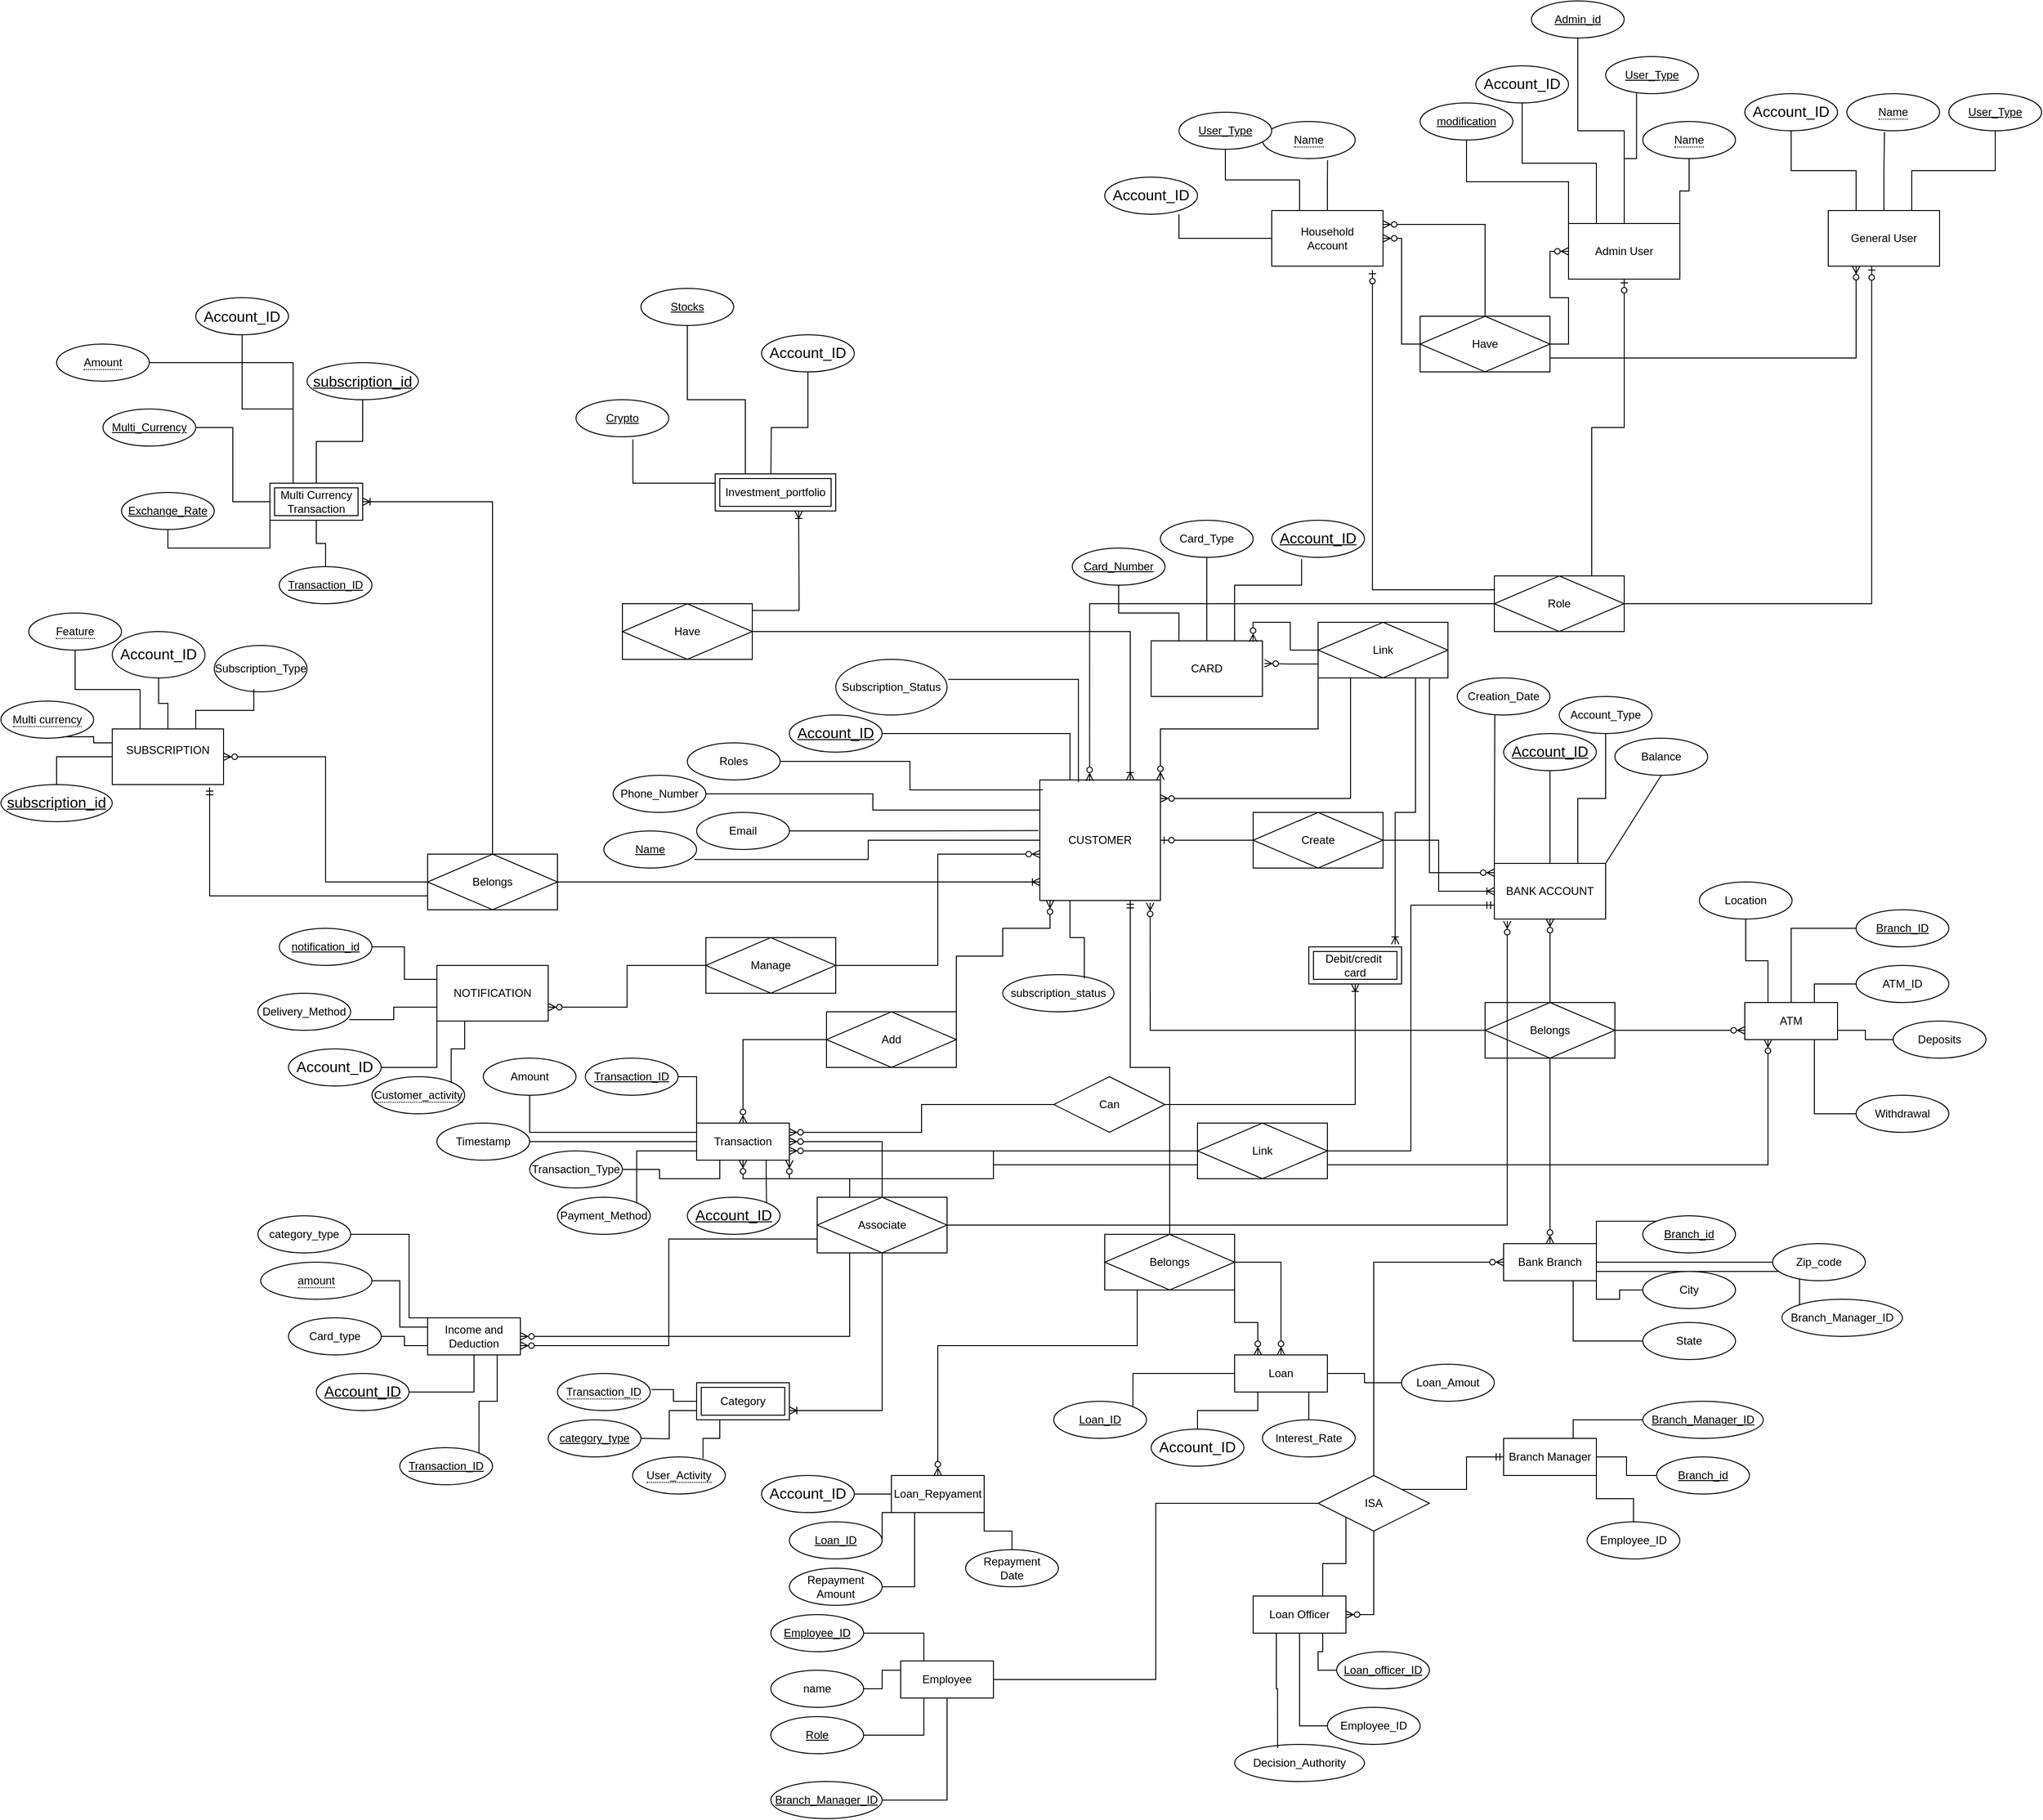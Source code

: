 <mxfile version="24.7.16">
  <diagram name="Page-1" id="Yrp4-fRqHriBf1M9PnaF">
    <mxGraphModel dx="5711" dy="4205" grid="1" gridSize="10" guides="1" tooltips="1" connect="1" arrows="1" fold="1" page="1" pageScale="1" pageWidth="827" pageHeight="1169" math="0" shadow="0">
      <root>
        <mxCell id="0" />
        <mxCell id="1" parent="0" />
        <mxCell id="uXwjlZ4Gou4DTDFlSKRL-1" value="CUSTOMER" style="rounded=0;whiteSpace=wrap;html=1;" vertex="1" parent="1">
          <mxGeometry x="430" width="130" height="130" as="geometry" />
        </mxCell>
        <mxCell id="uXwjlZ4Gou4DTDFlSKRL-26" value="" style="endArrow=none;html=1;rounded=0;exitX=0.5;exitY=1;exitDx=0;exitDy=0;entryX=1;entryY=0;entryDx=0;entryDy=0;" edge="1" parent="1" source="uXwjlZ4Gou4DTDFlSKRL-179" target="uXwjlZ4Gou4DTDFlSKRL-34">
          <mxGeometry width="50" height="50" relative="1" as="geometry">
            <mxPoint x="1220.0" as="sourcePoint" />
            <mxPoint x="1080" y="150" as="targetPoint" />
          </mxGeometry>
        </mxCell>
        <mxCell id="uXwjlZ4Gou4DTDFlSKRL-33" value="" style="endArrow=none;html=1;rounded=0;entryX=0.405;entryY=0.925;entryDx=0;entryDy=0;entryPerimeter=0;" edge="1" parent="1" target="uXwjlZ4Gou4DTDFlSKRL-180">
          <mxGeometry width="50" height="50" relative="1" as="geometry">
            <mxPoint x="920" y="90" as="sourcePoint" />
            <mxPoint x="910.0" y="-70" as="targetPoint" />
          </mxGeometry>
        </mxCell>
        <mxCell id="uXwjlZ4Gou4DTDFlSKRL-183" style="edgeStyle=orthogonalEdgeStyle;rounded=0;orthogonalLoop=1;jettySize=auto;html=1;exitX=0.75;exitY=0;exitDx=0;exitDy=0;entryX=0.5;entryY=1;entryDx=0;entryDy=0;endArrow=none;endFill=0;" edge="1" parent="1" source="uXwjlZ4Gou4DTDFlSKRL-34" target="uXwjlZ4Gou4DTDFlSKRL-182">
          <mxGeometry relative="1" as="geometry" />
        </mxCell>
        <mxCell id="uXwjlZ4Gou4DTDFlSKRL-184" style="edgeStyle=orthogonalEdgeStyle;rounded=0;orthogonalLoop=1;jettySize=auto;html=1;exitX=0.5;exitY=0;exitDx=0;exitDy=0;entryX=0.5;entryY=1;entryDx=0;entryDy=0;endArrow=none;endFill=0;" edge="1" parent="1" source="uXwjlZ4Gou4DTDFlSKRL-34" target="uXwjlZ4Gou4DTDFlSKRL-169">
          <mxGeometry relative="1" as="geometry" />
        </mxCell>
        <mxCell id="uXwjlZ4Gou4DTDFlSKRL-34" value="BANK ACCOUNT" style="rounded=0;whiteSpace=wrap;html=1;" vertex="1" parent="1">
          <mxGeometry x="920" y="90" width="120" height="60" as="geometry" />
        </mxCell>
        <mxCell id="uXwjlZ4Gou4DTDFlSKRL-206" style="edgeStyle=orthogonalEdgeStyle;rounded=0;orthogonalLoop=1;jettySize=auto;html=1;exitX=0.5;exitY=0;exitDx=0;exitDy=0;endArrow=none;endFill=0;" edge="1" parent="1" source="uXwjlZ4Gou4DTDFlSKRL-92" target="uXwjlZ4Gou4DTDFlSKRL-203">
          <mxGeometry relative="1" as="geometry" />
        </mxCell>
        <mxCell id="uXwjlZ4Gou4DTDFlSKRL-208" style="edgeStyle=orthogonalEdgeStyle;rounded=0;orthogonalLoop=1;jettySize=auto;html=1;exitX=0.25;exitY=0;exitDx=0;exitDy=0;entryX=0.5;entryY=1;entryDx=0;entryDy=0;endArrow=none;endFill=0;" edge="1" parent="1" source="uXwjlZ4Gou4DTDFlSKRL-92" target="uXwjlZ4Gou4DTDFlSKRL-205">
          <mxGeometry relative="1" as="geometry" />
        </mxCell>
        <mxCell id="uXwjlZ4Gou4DTDFlSKRL-92" value="CARD" style="rounded=0;whiteSpace=wrap;html=1;" vertex="1" parent="1">
          <mxGeometry x="550" y="-150" width="120" height="60" as="geometry" />
        </mxCell>
        <mxCell id="uXwjlZ4Gou4DTDFlSKRL-98" style="edgeStyle=orthogonalEdgeStyle;rounded=0;orthogonalLoop=1;jettySize=auto;html=1;exitX=0.866;exitY=1.025;exitDx=0;exitDy=0;endArrow=ERzeroToMany;endFill=0;exitPerimeter=0;" edge="1" parent="1" source="uXwjlZ4Gou4DTDFlSKRL-201">
          <mxGeometry relative="1" as="geometry">
            <mxPoint x="850" y="-105.03" as="sourcePoint" />
            <mxPoint x="920" y="100" as="targetPoint" />
            <Array as="points">
              <mxPoint x="850" y="-108" />
              <mxPoint x="850" y="100" />
              <mxPoint x="920" y="100" />
            </Array>
          </mxGeometry>
        </mxCell>
        <mxCell id="uXwjlZ4Gou4DTDFlSKRL-196" style="edgeStyle=orthogonalEdgeStyle;rounded=0;orthogonalLoop=1;jettySize=auto;html=1;exitX=0.75;exitY=0;exitDx=0;exitDy=0;endArrow=none;endFill=0;" edge="1" parent="1" target="uXwjlZ4Gou4DTDFlSKRL-195">
          <mxGeometry relative="1" as="geometry">
            <mxPoint x="140.0" y="-320" as="sourcePoint" />
          </mxGeometry>
        </mxCell>
        <mxCell id="uXwjlZ4Gou4DTDFlSKRL-197" style="edgeStyle=orthogonalEdgeStyle;rounded=0;orthogonalLoop=1;jettySize=auto;html=1;exitX=0.25;exitY=0;exitDx=0;exitDy=0;entryX=0.5;entryY=1;entryDx=0;entryDy=0;endArrow=none;endFill=0;" edge="1" parent="1" source="uXwjlZ4Gou4DTDFlSKRL-461" target="uXwjlZ4Gou4DTDFlSKRL-193">
          <mxGeometry relative="1" as="geometry">
            <mxPoint x="110.0" y="-320" as="sourcePoint" />
          </mxGeometry>
        </mxCell>
        <mxCell id="uXwjlZ4Gou4DTDFlSKRL-105" style="edgeStyle=orthogonalEdgeStyle;rounded=0;orthogonalLoop=1;jettySize=auto;html=1;exitX=1;exitY=0.5;exitDx=0;exitDy=0;entryX=0.75;entryY=0;entryDx=0;entryDy=0;endArrow=ERoneToMany;endFill=0;" edge="1" parent="1" source="uXwjlZ4Gou4DTDFlSKRL-192" target="uXwjlZ4Gou4DTDFlSKRL-1">
          <mxGeometry relative="1" as="geometry">
            <mxPoint x="420" y="60" as="targetPoint" />
            <mxPoint x="320" y="-450" as="sourcePoint" />
          </mxGeometry>
        </mxCell>
        <mxCell id="uXwjlZ4Gou4DTDFlSKRL-109" style="edgeStyle=orthogonalEdgeStyle;rounded=0;orthogonalLoop=1;jettySize=auto;html=1;exitX=0.572;exitY=0.12;exitDx=0;exitDy=0;entryX=1;entryY=0.5;entryDx=0;entryDy=0;endArrow=ERoneToMany;endFill=0;exitPerimeter=0;" edge="1" parent="1" source="uXwjlZ4Gou4DTDFlSKRL-192">
          <mxGeometry relative="1" as="geometry">
            <mxPoint x="240" y="-450" as="sourcePoint" />
            <mxPoint x="170.0" y="-290" as="targetPoint" />
          </mxGeometry>
        </mxCell>
        <mxCell id="uXwjlZ4Gou4DTDFlSKRL-289" style="edgeStyle=orthogonalEdgeStyle;rounded=0;orthogonalLoop=1;jettySize=auto;html=1;exitX=0.25;exitY=0;exitDx=0;exitDy=0;entryX=0.5;entryY=1;entryDx=0;entryDy=0;endArrow=none;endFill=0;" edge="1" parent="1" source="uXwjlZ4Gou4DTDFlSKRL-113" target="uXwjlZ4Gou4DTDFlSKRL-285">
          <mxGeometry relative="1" as="geometry" />
        </mxCell>
        <mxCell id="uXwjlZ4Gou4DTDFlSKRL-290" style="edgeStyle=orthogonalEdgeStyle;rounded=0;orthogonalLoop=1;jettySize=auto;html=1;exitX=0.5;exitY=0;exitDx=0;exitDy=0;entryX=0.5;entryY=1;entryDx=0;entryDy=0;endArrow=none;endFill=0;" edge="1" parent="1" source="uXwjlZ4Gou4DTDFlSKRL-113" target="uXwjlZ4Gou4DTDFlSKRL-286">
          <mxGeometry relative="1" as="geometry" />
        </mxCell>
        <mxCell id="uXwjlZ4Gou4DTDFlSKRL-113" value="SUBSCRIPTION&lt;div&gt;&lt;br&gt;&lt;/div&gt;" style="rounded=0;whiteSpace=wrap;html=1;" vertex="1" parent="1">
          <mxGeometry x="-570" y="-55" width="120" height="60" as="geometry" />
        </mxCell>
        <mxCell id="uXwjlZ4Gou4DTDFlSKRL-115" style="edgeStyle=orthogonalEdgeStyle;rounded=0;orthogonalLoop=1;jettySize=auto;html=1;exitX=0;exitY=0.5;exitDx=0;exitDy=0;entryX=1;entryY=0.5;entryDx=0;entryDy=0;endArrow=ERzeroToMany;endFill=0;" edge="1" parent="1" source="uXwjlZ4Gou4DTDFlSKRL-221" target="uXwjlZ4Gou4DTDFlSKRL-113">
          <mxGeometry relative="1" as="geometry">
            <mxPoint x="-40" y="100" as="sourcePoint" />
          </mxGeometry>
        </mxCell>
        <mxCell id="uXwjlZ4Gou4DTDFlSKRL-219" style="edgeStyle=orthogonalEdgeStyle;rounded=0;orthogonalLoop=1;jettySize=auto;html=1;exitX=0;exitY=1;exitDx=0;exitDy=0;entryX=1;entryY=0.5;entryDx=0;entryDy=0;endArrow=none;endFill=0;" edge="1" parent="1" source="uXwjlZ4Gou4DTDFlSKRL-117" target="uXwjlZ4Gou4DTDFlSKRL-216">
          <mxGeometry relative="1" as="geometry" />
        </mxCell>
        <mxCell id="uXwjlZ4Gou4DTDFlSKRL-220" style="edgeStyle=orthogonalEdgeStyle;rounded=0;orthogonalLoop=1;jettySize=auto;html=1;exitX=0.25;exitY=1;exitDx=0;exitDy=0;entryX=1;entryY=0;entryDx=0;entryDy=0;endArrow=none;endFill=0;" edge="1" parent="1" source="uXwjlZ4Gou4DTDFlSKRL-117" target="uXwjlZ4Gou4DTDFlSKRL-217">
          <mxGeometry relative="1" as="geometry" />
        </mxCell>
        <mxCell id="uXwjlZ4Gou4DTDFlSKRL-117" value="&lt;div&gt;NOTIFICATION&lt;/div&gt;" style="rounded=0;whiteSpace=wrap;html=1;" vertex="1" parent="1">
          <mxGeometry x="-220" y="200" width="120" height="60" as="geometry" />
        </mxCell>
        <mxCell id="uXwjlZ4Gou4DTDFlSKRL-120" style="edgeStyle=orthogonalEdgeStyle;rounded=0;orthogonalLoop=1;jettySize=auto;html=1;exitX=0;exitY=0.5;exitDx=0;exitDy=0;entryX=1;entryY=0.75;entryDx=0;entryDy=0;endArrow=ERzeroToMany;endFill=0;" edge="1" parent="1" source="uXwjlZ4Gou4DTDFlSKRL-213" target="uXwjlZ4Gou4DTDFlSKRL-117">
          <mxGeometry relative="1" as="geometry">
            <mxPoint x="40" y="200" as="sourcePoint" />
          </mxGeometry>
        </mxCell>
        <mxCell id="uXwjlZ4Gou4DTDFlSKRL-150" style="edgeStyle=orthogonalEdgeStyle;rounded=0;orthogonalLoop=1;jettySize=auto;html=1;exitX=0;exitY=0.5;exitDx=0;exitDy=0;entryX=1;entryY=0.5;entryDx=0;entryDy=0;endArrow=ERzeroToOne;endFill=0;" edge="1" parent="1" source="uXwjlZ4Gou4DTDFlSKRL-143" target="uXwjlZ4Gou4DTDFlSKRL-1">
          <mxGeometry relative="1" as="geometry" />
        </mxCell>
        <mxCell id="uXwjlZ4Gou4DTDFlSKRL-143" value="Create" style="shape=associativeEntity;whiteSpace=wrap;html=1;align=center;" vertex="1" parent="1">
          <mxGeometry x="660" y="35" width="140" height="60" as="geometry" />
        </mxCell>
        <mxCell id="uXwjlZ4Gou4DTDFlSKRL-154" style="edgeStyle=orthogonalEdgeStyle;rounded=0;orthogonalLoop=1;jettySize=auto;html=1;exitX=1;exitY=0.5;exitDx=0;exitDy=0;entryX=0.25;entryY=0;entryDx=0;entryDy=0;endArrow=none;endFill=0;" edge="1" parent="1" source="uXwjlZ4Gou4DTDFlSKRL-153" target="uXwjlZ4Gou4DTDFlSKRL-1">
          <mxGeometry relative="1" as="geometry" />
        </mxCell>
        <mxCell id="uXwjlZ4Gou4DTDFlSKRL-153" value="&lt;div&gt;&lt;span style=&quot;font-size:12.0pt;line-height:115%;&lt;br/&gt;font-family:&amp;quot;Aptos&amp;quot;,sans-serif;mso-ascii-theme-font:minor-latin;mso-fareast-font-family:&lt;br/&gt;Aptos;mso-fareast-theme-font:minor-latin;mso-hansi-theme-font:minor-latin;&lt;br/&gt;mso-bidi-font-family:&amp;quot;Times New Roman&amp;quot;;mso-bidi-theme-font:minor-bidi;&lt;br/&gt;mso-ansi-language:EN-IN;mso-fareast-language:EN-US;mso-bidi-language:AR-SA&quot;&gt;Account_ID&lt;/span&gt;&lt;br&gt;&lt;/div&gt;" style="ellipse;whiteSpace=wrap;html=1;align=center;fontStyle=4;" vertex="1" parent="1">
          <mxGeometry x="160" y="-70" width="100" height="40" as="geometry" />
        </mxCell>
        <mxCell id="uXwjlZ4Gou4DTDFlSKRL-157" style="edgeStyle=orthogonalEdgeStyle;rounded=0;orthogonalLoop=1;jettySize=auto;html=1;exitX=1;exitY=0.5;exitDx=0;exitDy=0;endArrow=none;endFill=0;entryX=0;entryY=0.25;entryDx=0;entryDy=0;" edge="1" parent="1" source="uXwjlZ4Gou4DTDFlSKRL-175" target="uXwjlZ4Gou4DTDFlSKRL-1">
          <mxGeometry relative="1" as="geometry">
            <mxPoint x="90" y="16" as="sourcePoint" />
            <mxPoint x="350" y="30" as="targetPoint" />
          </mxGeometry>
        </mxCell>
        <mxCell id="uXwjlZ4Gou4DTDFlSKRL-159" style="edgeStyle=orthogonalEdgeStyle;rounded=0;orthogonalLoop=1;jettySize=auto;html=1;exitX=1;exitY=0.5;exitDx=0;exitDy=0;entryX=0.025;entryY=0.083;entryDx=0;entryDy=0;entryPerimeter=0;endArrow=none;endFill=0;" edge="1" parent="1" source="uXwjlZ4Gou4DTDFlSKRL-176" target="uXwjlZ4Gou4DTDFlSKRL-1">
          <mxGeometry relative="1" as="geometry">
            <mxPoint x="140.0" y="-20" as="sourcePoint" />
          </mxGeometry>
        </mxCell>
        <mxCell id="uXwjlZ4Gou4DTDFlSKRL-161" style="edgeStyle=orthogonalEdgeStyle;rounded=0;orthogonalLoop=1;jettySize=auto;html=1;exitX=1;exitY=0.5;exitDx=0;exitDy=0;entryX=-0.011;entryY=0.42;entryDx=0;entryDy=0;entryPerimeter=0;endArrow=none;endFill=0;" edge="1" parent="1" source="uXwjlZ4Gou4DTDFlSKRL-177" target="uXwjlZ4Gou4DTDFlSKRL-1">
          <mxGeometry relative="1" as="geometry">
            <mxPoint x="170.0" y="55" as="sourcePoint" />
          </mxGeometry>
        </mxCell>
        <mxCell id="uXwjlZ4Gou4DTDFlSKRL-163" style="edgeStyle=orthogonalEdgeStyle;rounded=0;orthogonalLoop=1;jettySize=auto;html=1;exitX=1.011;exitY=0.36;exitDx=0;exitDy=0;exitPerimeter=0;endArrow=none;endFill=0;entryX=0.32;entryY=0.018;entryDx=0;entryDy=0;entryPerimeter=0;" edge="1" parent="1" source="uXwjlZ4Gou4DTDFlSKRL-178" target="uXwjlZ4Gou4DTDFlSKRL-1">
          <mxGeometry relative="1" as="geometry">
            <mxPoint x="375.0" y="180" as="sourcePoint" />
          </mxGeometry>
        </mxCell>
        <mxCell id="uXwjlZ4Gou4DTDFlSKRL-166" value="" style="edgeStyle=orthogonalEdgeStyle;rounded=0;orthogonalLoop=1;jettySize=auto;html=1;exitX=1;exitY=0.5;exitDx=0;exitDy=0;entryX=0;entryY=0.5;entryDx=0;entryDy=0;endArrow=ERoneToMany;endFill=0;" edge="1" parent="1" source="uXwjlZ4Gou4DTDFlSKRL-143" target="uXwjlZ4Gou4DTDFlSKRL-34">
          <mxGeometry relative="1" as="geometry">
            <mxPoint x="730" y="65" as="sourcePoint" />
            <mxPoint x="810" y="110" as="targetPoint" />
          </mxGeometry>
        </mxCell>
        <mxCell id="uXwjlZ4Gou4DTDFlSKRL-169" value="&lt;span style=&quot;font-size:12.0pt;line-height:115%;&lt;br/&gt;font-family:&amp;quot;Aptos&amp;quot;,sans-serif;mso-ascii-theme-font:minor-latin;mso-fareast-font-family:&lt;br/&gt;Aptos;mso-fareast-theme-font:minor-latin;mso-hansi-theme-font:minor-latin;&lt;br/&gt;mso-bidi-font-family:&amp;quot;Times New Roman&amp;quot;;mso-bidi-theme-font:minor-bidi;&lt;br/&gt;mso-ansi-language:EN-IN;mso-fareast-language:EN-US;mso-bidi-language:AR-SA&quot;&gt;Account_ID&lt;/span&gt;" style="ellipse;whiteSpace=wrap;html=1;align=center;fontStyle=4;" vertex="1" parent="1">
          <mxGeometry x="930" y="-50" width="100" height="40" as="geometry" />
        </mxCell>
        <mxCell id="uXwjlZ4Gou4DTDFlSKRL-175" value="Phone_Number" style="ellipse;whiteSpace=wrap;html=1;align=center;" vertex="1" parent="1">
          <mxGeometry x="-30" y="-5" width="100" height="40" as="geometry" />
        </mxCell>
        <mxCell id="uXwjlZ4Gou4DTDFlSKRL-176" value="Roles" style="ellipse;whiteSpace=wrap;html=1;align=center;" vertex="1" parent="1">
          <mxGeometry x="50" y="-40" width="100" height="40" as="geometry" />
        </mxCell>
        <mxCell id="uXwjlZ4Gou4DTDFlSKRL-177" value="Email" style="ellipse;whiteSpace=wrap;html=1;align=center;" vertex="1" parent="1">
          <mxGeometry x="60" y="35" width="100" height="40" as="geometry" />
        </mxCell>
        <mxCell id="uXwjlZ4Gou4DTDFlSKRL-178" value="Subscription_Status" style="ellipse;whiteSpace=wrap;html=1;align=center;" vertex="1" parent="1">
          <mxGeometry x="210" y="-130" width="120" height="60" as="geometry" />
        </mxCell>
        <mxCell id="uXwjlZ4Gou4DTDFlSKRL-179" value="Balance" style="ellipse;whiteSpace=wrap;html=1;align=center;" vertex="1" parent="1">
          <mxGeometry x="1050" y="-45" width="100" height="40" as="geometry" />
        </mxCell>
        <mxCell id="uXwjlZ4Gou4DTDFlSKRL-180" value="Creation_Date" style="ellipse;whiteSpace=wrap;html=1;align=center;" vertex="1" parent="1">
          <mxGeometry x="880" y="-110" width="100" height="40" as="geometry" />
        </mxCell>
        <mxCell id="uXwjlZ4Gou4DTDFlSKRL-181" style="edgeStyle=orthogonalEdgeStyle;rounded=0;orthogonalLoop=1;jettySize=auto;html=1;exitX=0.5;exitY=1;exitDx=0;exitDy=0;" edge="1" parent="1" source="uXwjlZ4Gou4DTDFlSKRL-169" target="uXwjlZ4Gou4DTDFlSKRL-169">
          <mxGeometry relative="1" as="geometry" />
        </mxCell>
        <mxCell id="uXwjlZ4Gou4DTDFlSKRL-182" value="Account_Type" style="ellipse;whiteSpace=wrap;html=1;align=center;" vertex="1" parent="1">
          <mxGeometry x="990" y="-90" width="100" height="40" as="geometry" />
        </mxCell>
        <mxCell id="uXwjlZ4Gou4DTDFlSKRL-189" style="edgeStyle=orthogonalEdgeStyle;rounded=0;orthogonalLoop=1;jettySize=auto;html=1;exitX=0.5;exitY=0;exitDx=0;exitDy=0;entryX=0.5;entryY=1;entryDx=0;entryDy=0;endArrow=ERzeroToMany;endFill=0;" edge="1" parent="1" source="uXwjlZ4Gou4DTDFlSKRL-187" target="uXwjlZ4Gou4DTDFlSKRL-34">
          <mxGeometry relative="1" as="geometry" />
        </mxCell>
        <mxCell id="uXwjlZ4Gou4DTDFlSKRL-341" style="edgeStyle=orthogonalEdgeStyle;rounded=0;orthogonalLoop=1;jettySize=auto;html=1;exitX=0.5;exitY=1;exitDx=0;exitDy=0;entryX=0.5;entryY=0;entryDx=0;entryDy=0;endArrow=ERzeroToMany;endFill=0;" edge="1" parent="1" source="uXwjlZ4Gou4DTDFlSKRL-187" target="uXwjlZ4Gou4DTDFlSKRL-332">
          <mxGeometry relative="1" as="geometry" />
        </mxCell>
        <mxCell id="uXwjlZ4Gou4DTDFlSKRL-356" style="edgeStyle=orthogonalEdgeStyle;rounded=0;orthogonalLoop=1;jettySize=auto;html=1;exitX=1;exitY=0.5;exitDx=0;exitDy=0;entryX=0;entryY=0.75;entryDx=0;entryDy=0;endArrow=ERzeroToMany;endFill=0;" edge="1" parent="1" source="uXwjlZ4Gou4DTDFlSKRL-187" target="uXwjlZ4Gou4DTDFlSKRL-337">
          <mxGeometry relative="1" as="geometry" />
        </mxCell>
        <mxCell id="uXwjlZ4Gou4DTDFlSKRL-187" value="Belongs" style="shape=associativeEntity;whiteSpace=wrap;html=1;align=center;" vertex="1" parent="1">
          <mxGeometry x="910" y="240" width="140" height="60" as="geometry" />
        </mxCell>
        <mxCell id="uXwjlZ4Gou4DTDFlSKRL-188" style="edgeStyle=orthogonalEdgeStyle;rounded=0;orthogonalLoop=1;jettySize=auto;html=1;exitX=0;exitY=0.5;exitDx=0;exitDy=0;entryX=0.915;entryY=1.019;entryDx=0;entryDy=0;entryPerimeter=0;endArrow=ERzeroToMany;endFill=0;" edge="1" parent="1" source="uXwjlZ4Gou4DTDFlSKRL-187" target="uXwjlZ4Gou4DTDFlSKRL-1">
          <mxGeometry relative="1" as="geometry" />
        </mxCell>
        <mxCell id="uXwjlZ4Gou4DTDFlSKRL-306" style="edgeStyle=orthogonalEdgeStyle;rounded=0;orthogonalLoop=1;jettySize=auto;html=1;exitX=0.75;exitY=0;exitDx=0;exitDy=0;entryX=0.5;entryY=1;entryDx=0;entryDy=0;endArrow=ERzeroToOne;endFill=0;" edge="1" parent="1" source="uXwjlZ4Gou4DTDFlSKRL-190" target="uXwjlZ4Gou4DTDFlSKRL-304">
          <mxGeometry relative="1" as="geometry" />
        </mxCell>
        <mxCell id="uXwjlZ4Gou4DTDFlSKRL-190" value="Role" style="shape=associativeEntity;whiteSpace=wrap;html=1;align=center;" vertex="1" parent="1">
          <mxGeometry x="920" y="-220" width="140" height="60" as="geometry" />
        </mxCell>
        <mxCell id="uXwjlZ4Gou4DTDFlSKRL-192" value="Have" style="shape=associativeEntity;whiteSpace=wrap;html=1;align=center;" vertex="1" parent="1">
          <mxGeometry x="-20" y="-190" width="140" height="60" as="geometry" />
        </mxCell>
        <mxCell id="uXwjlZ4Gou4DTDFlSKRL-193" value="Stocks" style="ellipse;whiteSpace=wrap;html=1;align=center;fontStyle=4;" vertex="1" parent="1">
          <mxGeometry y="-530" width="100" height="40" as="geometry" />
        </mxCell>
        <mxCell id="uXwjlZ4Gou4DTDFlSKRL-194" value="Crypto" style="ellipse;whiteSpace=wrap;html=1;align=center;fontStyle=4;" vertex="1" parent="1">
          <mxGeometry x="-70" y="-410" width="100" height="40" as="geometry" />
        </mxCell>
        <mxCell id="uXwjlZ4Gou4DTDFlSKRL-195" value="&lt;span style=&quot;font-size:12.0pt;line-height:115%;&lt;br/&gt;font-family:&amp;quot;Aptos&amp;quot;,sans-serif;mso-ascii-theme-font:minor-latin;mso-fareast-font-family:&lt;br/&gt;Aptos;mso-fareast-theme-font:minor-latin;mso-hansi-theme-font:minor-latin;&lt;br/&gt;mso-bidi-font-family:&amp;quot;Times New Roman&amp;quot;;mso-bidi-theme-font:minor-bidi;&lt;br/&gt;mso-ansi-language:EN-IN;mso-fareast-language:EN-US;mso-bidi-language:AR-SA&quot;&gt;Account_ID&lt;/span&gt;" style="ellipse;whiteSpace=wrap;html=1;align=center;" vertex="1" parent="1">
          <mxGeometry x="130" y="-480" width="100" height="40" as="geometry" />
        </mxCell>
        <mxCell id="uXwjlZ4Gou4DTDFlSKRL-198" style="edgeStyle=orthogonalEdgeStyle;rounded=0;orthogonalLoop=1;jettySize=auto;html=1;exitX=0;exitY=0.25;exitDx=0;exitDy=0;entryX=0.613;entryY=1.073;entryDx=0;entryDy=0;entryPerimeter=0;endArrow=none;endFill=0;" edge="1" parent="1" source="uXwjlZ4Gou4DTDFlSKRL-461" target="uXwjlZ4Gou4DTDFlSKRL-194">
          <mxGeometry relative="1" as="geometry">
            <mxPoint x="80" y="-320" as="sourcePoint" />
          </mxGeometry>
        </mxCell>
        <mxCell id="uXwjlZ4Gou4DTDFlSKRL-212" style="edgeStyle=orthogonalEdgeStyle;rounded=0;orthogonalLoop=1;jettySize=auto;html=1;exitX=0.25;exitY=1;exitDx=0;exitDy=0;endArrow=ERzeroToMany;endFill=0;" edge="1" parent="1" source="uXwjlZ4Gou4DTDFlSKRL-201">
          <mxGeometry relative="1" as="geometry">
            <mxPoint x="560" y="20" as="targetPoint" />
            <Array as="points">
              <mxPoint x="765" y="20" />
              <mxPoint x="560" y="20" />
            </Array>
          </mxGeometry>
        </mxCell>
        <mxCell id="uXwjlZ4Gou4DTDFlSKRL-201" value="Link" style="shape=associativeEntity;whiteSpace=wrap;html=1;align=center;" vertex="1" parent="1">
          <mxGeometry x="730" y="-170" width="140" height="60" as="geometry" />
        </mxCell>
        <mxCell id="uXwjlZ4Gou4DTDFlSKRL-202" style="edgeStyle=orthogonalEdgeStyle;rounded=0;orthogonalLoop=1;jettySize=auto;html=1;exitX=0;exitY=0.75;exitDx=0;exitDy=0;entryX=1.019;entryY=0.406;entryDx=0;entryDy=0;entryPerimeter=0;endArrow=ERzeroToMany;endFill=0;" edge="1" parent="1" source="uXwjlZ4Gou4DTDFlSKRL-201" target="uXwjlZ4Gou4DTDFlSKRL-92">
          <mxGeometry relative="1" as="geometry" />
        </mxCell>
        <mxCell id="uXwjlZ4Gou4DTDFlSKRL-203" value="Card_Type" style="ellipse;whiteSpace=wrap;html=1;align=center;" vertex="1" parent="1">
          <mxGeometry x="560" y="-280" width="100" height="40" as="geometry" />
        </mxCell>
        <mxCell id="uXwjlZ4Gou4DTDFlSKRL-204" value="&lt;span style=&quot;font-size:12.0pt;line-height:115%;&lt;br/&gt;font-family:&amp;quot;Aptos&amp;quot;,sans-serif;mso-ascii-theme-font:minor-latin;mso-fareast-font-family:&lt;br/&gt;Aptos;mso-fareast-theme-font:minor-latin;mso-hansi-theme-font:minor-latin;&lt;br/&gt;mso-bidi-font-family:&amp;quot;Times New Roman&amp;quot;;mso-bidi-theme-font:minor-bidi;&lt;br/&gt;mso-ansi-language:EN-IN;mso-fareast-language:EN-US;mso-bidi-language:AR-SA&quot;&gt;Account_ID&lt;/span&gt;" style="ellipse;whiteSpace=wrap;html=1;align=center;fontStyle=4;" vertex="1" parent="1">
          <mxGeometry x="680" y="-280" width="100" height="40" as="geometry" />
        </mxCell>
        <mxCell id="uXwjlZ4Gou4DTDFlSKRL-205" value="Card_Number" style="ellipse;whiteSpace=wrap;html=1;align=center;fontStyle=4;" vertex="1" parent="1">
          <mxGeometry x="465" y="-250" width="100" height="40" as="geometry" />
        </mxCell>
        <mxCell id="uXwjlZ4Gou4DTDFlSKRL-207" style="edgeStyle=orthogonalEdgeStyle;rounded=0;orthogonalLoop=1;jettySize=auto;html=1;exitX=0.75;exitY=0;exitDx=0;exitDy=0;entryX=0.322;entryY=1.049;entryDx=0;entryDy=0;entryPerimeter=0;endArrow=none;endFill=0;" edge="1" parent="1" source="uXwjlZ4Gou4DTDFlSKRL-92" target="uXwjlZ4Gou4DTDFlSKRL-204">
          <mxGeometry relative="1" as="geometry">
            <Array as="points">
              <mxPoint x="640" y="-210" />
              <mxPoint x="712" y="-210" />
            </Array>
          </mxGeometry>
        </mxCell>
        <mxCell id="uXwjlZ4Gou4DTDFlSKRL-211" style="edgeStyle=orthogonalEdgeStyle;rounded=0;orthogonalLoop=1;jettySize=auto;html=1;exitX=0;exitY=0.5;exitDx=0;exitDy=0;entryX=0.916;entryY=0.016;entryDx=0;entryDy=0;entryPerimeter=0;endArrow=ERzeroToMany;endFill=0;" edge="1" parent="1" source="uXwjlZ4Gou4DTDFlSKRL-201" target="uXwjlZ4Gou4DTDFlSKRL-92">
          <mxGeometry relative="1" as="geometry" />
        </mxCell>
        <mxCell id="uXwjlZ4Gou4DTDFlSKRL-213" value="Manage" style="shape=associativeEntity;whiteSpace=wrap;html=1;align=center;" vertex="1" parent="1">
          <mxGeometry x="70" y="170" width="140" height="60" as="geometry" />
        </mxCell>
        <mxCell id="uXwjlZ4Gou4DTDFlSKRL-214" style="edgeStyle=orthogonalEdgeStyle;rounded=0;orthogonalLoop=1;jettySize=auto;html=1;exitX=1;exitY=0.5;exitDx=0;exitDy=0;entryX=0;entryY=0.615;entryDx=0;entryDy=0;entryPerimeter=0;endArrow=ERzeroToMany;endFill=0;" edge="1" parent="1" source="uXwjlZ4Gou4DTDFlSKRL-213" target="uXwjlZ4Gou4DTDFlSKRL-1">
          <mxGeometry relative="1" as="geometry" />
        </mxCell>
        <mxCell id="uXwjlZ4Gou4DTDFlSKRL-215" value="Delivery_Method" style="ellipse;whiteSpace=wrap;html=1;align=center;" vertex="1" parent="1">
          <mxGeometry x="-413" y="230" width="100" height="40" as="geometry" />
        </mxCell>
        <mxCell id="uXwjlZ4Gou4DTDFlSKRL-216" value="&lt;span style=&quot;font-size:12.0pt;line-height:115%;&lt;br/&gt;font-family:&amp;quot;Aptos&amp;quot;,sans-serif;mso-ascii-theme-font:minor-latin;mso-fareast-font-family:&lt;br/&gt;Aptos;mso-fareast-theme-font:minor-latin;mso-hansi-theme-font:minor-latin;&lt;br/&gt;mso-bidi-font-family:&amp;quot;Times New Roman&amp;quot;;mso-bidi-theme-font:minor-bidi;&lt;br/&gt;mso-ansi-language:EN-IN;mso-fareast-language:EN-US;mso-bidi-language:AR-SA&quot;&gt;Account_ID&lt;/span&gt;" style="ellipse;whiteSpace=wrap;html=1;align=center;" vertex="1" parent="1">
          <mxGeometry x="-380" y="290" width="100" height="40" as="geometry" />
        </mxCell>
        <mxCell id="uXwjlZ4Gou4DTDFlSKRL-217" value="&lt;span style=&quot;border-bottom: 1px dotted&quot;&gt;Customer_activity&lt;/span&gt;" style="ellipse;whiteSpace=wrap;html=1;align=center;" vertex="1" parent="1">
          <mxGeometry x="-290" y="320" width="100" height="40" as="geometry" />
        </mxCell>
        <mxCell id="uXwjlZ4Gou4DTDFlSKRL-218" style="edgeStyle=orthogonalEdgeStyle;rounded=0;orthogonalLoop=1;jettySize=auto;html=1;exitX=0;exitY=0.75;exitDx=0;exitDy=0;entryX=0.986;entryY=0.712;entryDx=0;entryDy=0;entryPerimeter=0;endArrow=none;endFill=0;" edge="1" parent="1" source="uXwjlZ4Gou4DTDFlSKRL-117" target="uXwjlZ4Gou4DTDFlSKRL-215">
          <mxGeometry relative="1" as="geometry" />
        </mxCell>
        <mxCell id="uXwjlZ4Gou4DTDFlSKRL-226" style="edgeStyle=orthogonalEdgeStyle;rounded=0;orthogonalLoop=1;jettySize=auto;html=1;exitX=0.5;exitY=0;exitDx=0;exitDy=0;entryX=1;entryY=0.5;entryDx=0;entryDy=0;endArrow=ERoneToMany;endFill=0;" edge="1" parent="1" source="uXwjlZ4Gou4DTDFlSKRL-221" target="uXwjlZ4Gou4DTDFlSKRL-224">
          <mxGeometry relative="1" as="geometry" />
        </mxCell>
        <mxCell id="uXwjlZ4Gou4DTDFlSKRL-221" value="Belongs" style="shape=associativeEntity;whiteSpace=wrap;html=1;align=center;" vertex="1" parent="1">
          <mxGeometry x="-230" y="80" width="140" height="60" as="geometry" />
        </mxCell>
        <mxCell id="uXwjlZ4Gou4DTDFlSKRL-222" style="edgeStyle=orthogonalEdgeStyle;rounded=0;orthogonalLoop=1;jettySize=auto;html=1;exitX=1;exitY=0.5;exitDx=0;exitDy=0;endArrow=ERoneToMany;endFill=0;" edge="1" parent="1" source="uXwjlZ4Gou4DTDFlSKRL-221">
          <mxGeometry relative="1" as="geometry">
            <mxPoint x="430" y="110" as="targetPoint" />
          </mxGeometry>
        </mxCell>
        <mxCell id="uXwjlZ4Gou4DTDFlSKRL-231" style="edgeStyle=orthogonalEdgeStyle;rounded=0;orthogonalLoop=1;jettySize=auto;html=1;exitX=0.25;exitY=0;exitDx=0;exitDy=0;entryX=0.5;entryY=1;entryDx=0;entryDy=0;endArrow=none;endFill=0;" edge="1" parent="1" source="uXwjlZ4Gou4DTDFlSKRL-224" target="uXwjlZ4Gou4DTDFlSKRL-482">
          <mxGeometry relative="1" as="geometry">
            <mxPoint x="-430" y="-420" as="targetPoint" />
          </mxGeometry>
        </mxCell>
        <mxCell id="uXwjlZ4Gou4DTDFlSKRL-232" style="edgeStyle=orthogonalEdgeStyle;rounded=0;orthogonalLoop=1;jettySize=auto;html=1;exitX=0;exitY=0.5;exitDx=0;exitDy=0;entryX=1;entryY=0.5;entryDx=0;entryDy=0;endArrow=none;endFill=0;" edge="1" parent="1" source="uXwjlZ4Gou4DTDFlSKRL-224" target="uXwjlZ4Gou4DTDFlSKRL-228">
          <mxGeometry relative="1" as="geometry" />
        </mxCell>
        <mxCell id="uXwjlZ4Gou4DTDFlSKRL-233" style="edgeStyle=orthogonalEdgeStyle;rounded=0;orthogonalLoop=1;jettySize=auto;html=1;exitX=0;exitY=1;exitDx=0;exitDy=0;entryX=0.5;entryY=1;entryDx=0;entryDy=0;endArrow=none;endFill=0;" edge="1" parent="1" source="uXwjlZ4Gou4DTDFlSKRL-224" target="uXwjlZ4Gou4DTDFlSKRL-229">
          <mxGeometry relative="1" as="geometry" />
        </mxCell>
        <mxCell id="uXwjlZ4Gou4DTDFlSKRL-480" style="edgeStyle=orthogonalEdgeStyle;rounded=0;orthogonalLoop=1;jettySize=auto;html=1;exitX=0.25;exitY=0;exitDx=0;exitDy=0;entryX=1;entryY=0.5;entryDx=0;entryDy=0;endArrow=none;endFill=0;" edge="1" parent="1" source="uXwjlZ4Gou4DTDFlSKRL-224" target="uXwjlZ4Gou4DTDFlSKRL-479">
          <mxGeometry relative="1" as="geometry" />
        </mxCell>
        <mxCell id="uXwjlZ4Gou4DTDFlSKRL-224" value="Multi Currency Transaction" style="shape=ext;margin=3;double=1;whiteSpace=wrap;html=1;align=center;" vertex="1" parent="1">
          <mxGeometry x="-400" y="-320" width="100" height="40" as="geometry" />
        </mxCell>
        <mxCell id="uXwjlZ4Gou4DTDFlSKRL-228" value="Multi_Currency" style="ellipse;whiteSpace=wrap;html=1;align=center;fontStyle=4;" vertex="1" parent="1">
          <mxGeometry x="-580" y="-400" width="100" height="40" as="geometry" />
        </mxCell>
        <mxCell id="uXwjlZ4Gou4DTDFlSKRL-229" value="Exchange_Rate" style="ellipse;whiteSpace=wrap;html=1;align=center;fontStyle=4;" vertex="1" parent="1">
          <mxGeometry x="-560" y="-310" width="100" height="40" as="geometry" />
        </mxCell>
        <mxCell id="uXwjlZ4Gou4DTDFlSKRL-230" style="edgeStyle=orthogonalEdgeStyle;rounded=0;orthogonalLoop=1;jettySize=auto;html=1;exitX=0;exitY=0.75;exitDx=0;exitDy=0;entryX=0.875;entryY=1.05;entryDx=0;entryDy=0;entryPerimeter=0;endArrow=ERmandOne;endFill=0;" edge="1" parent="1" source="uXwjlZ4Gou4DTDFlSKRL-221" target="uXwjlZ4Gou4DTDFlSKRL-113">
          <mxGeometry relative="1" as="geometry" />
        </mxCell>
        <mxCell id="uXwjlZ4Gou4DTDFlSKRL-278" style="edgeStyle=orthogonalEdgeStyle;rounded=0;orthogonalLoop=1;jettySize=auto;html=1;exitX=0.25;exitY=0;exitDx=0;exitDy=0;entryX=1;entryY=0.5;entryDx=0;entryDy=0;endArrow=none;endFill=0;" edge="1" parent="1" source="uXwjlZ4Gou4DTDFlSKRL-235">
          <mxGeometry relative="1" as="geometry">
            <mxPoint x="-313" y="490" as="targetPoint" />
            <Array as="points">
              <mxPoint x="-250" y="580" />
              <mxPoint x="-250" y="490" />
            </Array>
          </mxGeometry>
        </mxCell>
        <mxCell id="uXwjlZ4Gou4DTDFlSKRL-279" style="edgeStyle=orthogonalEdgeStyle;rounded=0;orthogonalLoop=1;jettySize=auto;html=1;exitX=0;exitY=0.25;exitDx=0;exitDy=0;entryX=1;entryY=0.5;entryDx=0;entryDy=0;endArrow=none;endFill=0;" edge="1" parent="1" source="uXwjlZ4Gou4DTDFlSKRL-235" target="uXwjlZ4Gou4DTDFlSKRL-274">
          <mxGeometry relative="1" as="geometry" />
        </mxCell>
        <mxCell id="uXwjlZ4Gou4DTDFlSKRL-280" style="edgeStyle=orthogonalEdgeStyle;rounded=0;orthogonalLoop=1;jettySize=auto;html=1;exitX=0;exitY=0.75;exitDx=0;exitDy=0;entryX=1;entryY=0.5;entryDx=0;entryDy=0;endArrow=none;endFill=0;" edge="1" parent="1" source="uXwjlZ4Gou4DTDFlSKRL-235" target="uXwjlZ4Gou4DTDFlSKRL-273">
          <mxGeometry relative="1" as="geometry" />
        </mxCell>
        <mxCell id="uXwjlZ4Gou4DTDFlSKRL-326" style="edgeStyle=orthogonalEdgeStyle;rounded=0;orthogonalLoop=1;jettySize=auto;html=1;exitX=0.5;exitY=1;exitDx=0;exitDy=0;entryX=1;entryY=0.5;entryDx=0;entryDy=0;endArrow=none;endFill=0;" edge="1" parent="1" source="uXwjlZ4Gou4DTDFlSKRL-235" target="uXwjlZ4Gou4DTDFlSKRL-325">
          <mxGeometry relative="1" as="geometry" />
        </mxCell>
        <mxCell id="uXwjlZ4Gou4DTDFlSKRL-358" style="edgeStyle=orthogonalEdgeStyle;rounded=0;orthogonalLoop=1;jettySize=auto;html=1;exitX=0.75;exitY=1;exitDx=0;exitDy=0;entryX=1;entryY=0;entryDx=0;entryDy=0;endArrow=none;endFill=0;" edge="1" parent="1" source="uXwjlZ4Gou4DTDFlSKRL-235" target="uXwjlZ4Gou4DTDFlSKRL-357">
          <mxGeometry relative="1" as="geometry" />
        </mxCell>
        <mxCell id="uXwjlZ4Gou4DTDFlSKRL-235" value="Income and Deduction" style="whiteSpace=wrap;html=1;align=center;" vertex="1" parent="1">
          <mxGeometry x="-230" y="580" width="100" height="40" as="geometry" />
        </mxCell>
        <mxCell id="uXwjlZ4Gou4DTDFlSKRL-260" style="edgeStyle=orthogonalEdgeStyle;rounded=0;orthogonalLoop=1;jettySize=auto;html=1;exitX=0;exitY=0;exitDx=0;exitDy=0;entryX=1;entryY=0.5;entryDx=0;entryDy=0;endArrow=none;endFill=0;" edge="1" parent="1" source="uXwjlZ4Gou4DTDFlSKRL-236" target="uXwjlZ4Gou4DTDFlSKRL-258">
          <mxGeometry relative="1" as="geometry" />
        </mxCell>
        <mxCell id="uXwjlZ4Gou4DTDFlSKRL-262" style="edgeStyle=orthogonalEdgeStyle;rounded=0;orthogonalLoop=1;jettySize=auto;html=1;exitX=0;exitY=0.25;exitDx=0;exitDy=0;entryX=0.5;entryY=1;entryDx=0;entryDy=0;endArrow=none;endFill=0;" edge="1" parent="1" source="uXwjlZ4Gou4DTDFlSKRL-236" target="uXwjlZ4Gou4DTDFlSKRL-261">
          <mxGeometry relative="1" as="geometry" />
        </mxCell>
        <mxCell id="uXwjlZ4Gou4DTDFlSKRL-264" style="edgeStyle=orthogonalEdgeStyle;rounded=0;orthogonalLoop=1;jettySize=auto;html=1;exitX=0;exitY=0.5;exitDx=0;exitDy=0;endArrow=none;endFill=0;" edge="1" parent="1" source="uXwjlZ4Gou4DTDFlSKRL-236" target="uXwjlZ4Gou4DTDFlSKRL-263">
          <mxGeometry relative="1" as="geometry" />
        </mxCell>
        <mxCell id="uXwjlZ4Gou4DTDFlSKRL-268" style="edgeStyle=orthogonalEdgeStyle;rounded=0;orthogonalLoop=1;jettySize=auto;html=1;exitX=0;exitY=0.75;exitDx=0;exitDy=0;entryX=1;entryY=0;entryDx=0;entryDy=0;endArrow=none;endFill=0;" edge="1" parent="1" source="uXwjlZ4Gou4DTDFlSKRL-236" target="uXwjlZ4Gou4DTDFlSKRL-266">
          <mxGeometry relative="1" as="geometry" />
        </mxCell>
        <mxCell id="uXwjlZ4Gou4DTDFlSKRL-269" style="edgeStyle=orthogonalEdgeStyle;rounded=0;orthogonalLoop=1;jettySize=auto;html=1;exitX=0.75;exitY=1;exitDx=0;exitDy=0;entryX=1;entryY=0;entryDx=0;entryDy=0;endArrow=none;endFill=0;" edge="1" parent="1" source="uXwjlZ4Gou4DTDFlSKRL-236" target="uXwjlZ4Gou4DTDFlSKRL-267">
          <mxGeometry relative="1" as="geometry" />
        </mxCell>
        <mxCell id="uXwjlZ4Gou4DTDFlSKRL-327" style="edgeStyle=orthogonalEdgeStyle;rounded=0;orthogonalLoop=1;jettySize=auto;html=1;exitX=0.25;exitY=1;exitDx=0;exitDy=0;endArrow=none;endFill=0;" edge="1" parent="1" source="uXwjlZ4Gou4DTDFlSKRL-236" target="uXwjlZ4Gou4DTDFlSKRL-265">
          <mxGeometry relative="1" as="geometry" />
        </mxCell>
        <mxCell id="uXwjlZ4Gou4DTDFlSKRL-236" value="Transaction" style="whiteSpace=wrap;html=1;align=center;" vertex="1" parent="1">
          <mxGeometry x="60" y="370" width="100" height="40" as="geometry" />
        </mxCell>
        <mxCell id="uXwjlZ4Gou4DTDFlSKRL-240" style="edgeStyle=orthogonalEdgeStyle;rounded=0;orthogonalLoop=1;jettySize=auto;html=1;exitX=0;exitY=0.5;exitDx=0;exitDy=0;entryX=0.5;entryY=0;entryDx=0;entryDy=0;endArrow=ERzeroToMany;endFill=0;" edge="1" parent="1" source="uXwjlZ4Gou4DTDFlSKRL-237" target="uXwjlZ4Gou4DTDFlSKRL-236">
          <mxGeometry relative="1" as="geometry" />
        </mxCell>
        <mxCell id="uXwjlZ4Gou4DTDFlSKRL-237" value="Add" style="shape=associativeEntity;whiteSpace=wrap;html=1;align=center;" vertex="1" parent="1">
          <mxGeometry x="200" y="250" width="140" height="60" as="geometry" />
        </mxCell>
        <mxCell id="uXwjlZ4Gou4DTDFlSKRL-238" style="edgeStyle=orthogonalEdgeStyle;rounded=0;orthogonalLoop=1;jettySize=auto;html=1;exitX=1;exitY=0;exitDx=0;exitDy=0;endArrow=ERzeroToMany;endFill=0;" edge="1" parent="1" source="uXwjlZ4Gou4DTDFlSKRL-237">
          <mxGeometry relative="1" as="geometry">
            <mxPoint x="441" y="130" as="targetPoint" />
            <Array as="points">
              <mxPoint x="340" y="190" />
              <mxPoint x="390" y="190" />
              <mxPoint x="390" y="160" />
              <mxPoint x="441" y="160" />
            </Array>
          </mxGeometry>
        </mxCell>
        <mxCell id="uXwjlZ4Gou4DTDFlSKRL-243" value="Debit/credit&amp;nbsp;&lt;div&gt;card&lt;/div&gt;" style="shape=ext;margin=3;double=1;whiteSpace=wrap;html=1;align=center;" vertex="1" parent="1">
          <mxGeometry x="720" y="180" width="100" height="40" as="geometry" />
        </mxCell>
        <mxCell id="uXwjlZ4Gou4DTDFlSKRL-246" style="edgeStyle=orthogonalEdgeStyle;rounded=0;orthogonalLoop=1;jettySize=auto;html=1;exitX=0.5;exitY=0;exitDx=0;exitDy=0;entryX=1;entryY=0.5;entryDx=0;entryDy=0;endArrow=ERzeroToMany;endFill=0;" edge="1" parent="1" source="uXwjlZ4Gou4DTDFlSKRL-244" target="uXwjlZ4Gou4DTDFlSKRL-236">
          <mxGeometry relative="1" as="geometry" />
        </mxCell>
        <mxCell id="uXwjlZ4Gou4DTDFlSKRL-270" style="edgeStyle=orthogonalEdgeStyle;rounded=0;orthogonalLoop=1;jettySize=auto;html=1;exitX=0;exitY=0.75;exitDx=0;exitDy=0;entryX=1;entryY=0.75;entryDx=0;entryDy=0;endArrow=ERzeroToMany;endFill=0;" edge="1" parent="1" source="uXwjlZ4Gou4DTDFlSKRL-244" target="uXwjlZ4Gou4DTDFlSKRL-235">
          <mxGeometry relative="1" as="geometry" />
        </mxCell>
        <mxCell id="uXwjlZ4Gou4DTDFlSKRL-271" style="edgeStyle=orthogonalEdgeStyle;rounded=0;orthogonalLoop=1;jettySize=auto;html=1;exitX=0.25;exitY=1;exitDx=0;exitDy=0;entryX=1;entryY=0.5;entryDx=0;entryDy=0;endArrow=ERzeroToMany;endFill=0;" edge="1" parent="1" source="uXwjlZ4Gou4DTDFlSKRL-244" target="uXwjlZ4Gou4DTDFlSKRL-235">
          <mxGeometry relative="1" as="geometry" />
        </mxCell>
        <mxCell id="uXwjlZ4Gou4DTDFlSKRL-272" style="edgeStyle=orthogonalEdgeStyle;rounded=0;orthogonalLoop=1;jettySize=auto;html=1;exitX=0.25;exitY=0;exitDx=0;exitDy=0;entryX=0.5;entryY=1;entryDx=0;entryDy=0;endArrow=ERzeroToMany;endFill=0;" edge="1" parent="1" source="uXwjlZ4Gou4DTDFlSKRL-244" target="uXwjlZ4Gou4DTDFlSKRL-236">
          <mxGeometry relative="1" as="geometry" />
        </mxCell>
        <mxCell id="uXwjlZ4Gou4DTDFlSKRL-293" style="edgeStyle=orthogonalEdgeStyle;rounded=0;orthogonalLoop=1;jettySize=auto;html=1;exitX=0.5;exitY=1;exitDx=0;exitDy=0;entryX=1;entryY=0.75;entryDx=0;entryDy=0;endArrow=ERoneToMany;endFill=0;" edge="1" parent="1" source="uXwjlZ4Gou4DTDFlSKRL-244" target="uXwjlZ4Gou4DTDFlSKRL-292">
          <mxGeometry relative="1" as="geometry" />
        </mxCell>
        <mxCell id="uXwjlZ4Gou4DTDFlSKRL-244" value="Associate" style="shape=associativeEntity;whiteSpace=wrap;html=1;align=center;" vertex="1" parent="1">
          <mxGeometry x="190" y="450" width="140" height="60" as="geometry" />
        </mxCell>
        <mxCell id="uXwjlZ4Gou4DTDFlSKRL-247" style="edgeStyle=orthogonalEdgeStyle;rounded=0;orthogonalLoop=1;jettySize=auto;html=1;exitX=1;exitY=0.5;exitDx=0;exitDy=0;entryX=0.116;entryY=1.035;entryDx=0;entryDy=0;entryPerimeter=0;endArrow=ERzeroToMany;endFill=0;" edge="1" parent="1" source="uXwjlZ4Gou4DTDFlSKRL-244" target="uXwjlZ4Gou4DTDFlSKRL-34">
          <mxGeometry relative="1" as="geometry" />
        </mxCell>
        <mxCell id="uXwjlZ4Gou4DTDFlSKRL-248" style="edgeStyle=orthogonalEdgeStyle;rounded=0;orthogonalLoop=1;jettySize=auto;html=1;exitX=0.75;exitY=1;exitDx=0;exitDy=0;entryX=0.931;entryY=-0.07;entryDx=0;entryDy=0;entryPerimeter=0;endArrow=ERoneToMany;endFill=0;" edge="1" parent="1" source="uXwjlZ4Gou4DTDFlSKRL-201" target="uXwjlZ4Gou4DTDFlSKRL-243">
          <mxGeometry relative="1" as="geometry" />
        </mxCell>
        <mxCell id="uXwjlZ4Gou4DTDFlSKRL-249" style="edgeStyle=orthogonalEdgeStyle;rounded=0;orthogonalLoop=1;jettySize=auto;html=1;exitX=0;exitY=1;exitDx=0;exitDy=0;entryX=1;entryY=0;entryDx=0;entryDy=0;endArrow=ERzeroToMany;endFill=0;" edge="1" parent="1" source="uXwjlZ4Gou4DTDFlSKRL-201" target="uXwjlZ4Gou4DTDFlSKRL-1">
          <mxGeometry relative="1" as="geometry" />
        </mxCell>
        <mxCell id="uXwjlZ4Gou4DTDFlSKRL-251" style="edgeStyle=orthogonalEdgeStyle;rounded=0;orthogonalLoop=1;jettySize=auto;html=1;exitX=1;exitY=0.5;exitDx=0;exitDy=0;endArrow=ERoneToMany;endFill=0;" edge="1" parent="1" source="uXwjlZ4Gou4DTDFlSKRL-250" target="uXwjlZ4Gou4DTDFlSKRL-243">
          <mxGeometry relative="1" as="geometry" />
        </mxCell>
        <mxCell id="uXwjlZ4Gou4DTDFlSKRL-252" style="edgeStyle=orthogonalEdgeStyle;rounded=0;orthogonalLoop=1;jettySize=auto;html=1;exitX=0;exitY=0.5;exitDx=0;exitDy=0;entryX=1;entryY=0.25;entryDx=0;entryDy=0;endArrow=ERzeroToMany;endFill=0;" edge="1" parent="1" source="uXwjlZ4Gou4DTDFlSKRL-250" target="uXwjlZ4Gou4DTDFlSKRL-236">
          <mxGeometry relative="1" as="geometry" />
        </mxCell>
        <mxCell id="uXwjlZ4Gou4DTDFlSKRL-250" value="Can" style="shape=rhombus;perimeter=rhombusPerimeter;whiteSpace=wrap;html=1;align=center;" vertex="1" parent="1">
          <mxGeometry x="445" y="320" width="120" height="60" as="geometry" />
        </mxCell>
        <mxCell id="uXwjlZ4Gou4DTDFlSKRL-256" style="edgeStyle=orthogonalEdgeStyle;rounded=0;orthogonalLoop=1;jettySize=auto;html=1;exitX=1;exitY=0.5;exitDx=0;exitDy=0;entryX=0;entryY=0.75;entryDx=0;entryDy=0;endArrow=ERmandOne;endFill=0;" edge="1" parent="1" source="uXwjlZ4Gou4DTDFlSKRL-255" target="uXwjlZ4Gou4DTDFlSKRL-34">
          <mxGeometry relative="1" as="geometry" />
        </mxCell>
        <mxCell id="uXwjlZ4Gou4DTDFlSKRL-257" style="edgeStyle=orthogonalEdgeStyle;rounded=0;orthogonalLoop=1;jettySize=auto;html=1;exitX=0;exitY=0.5;exitDx=0;exitDy=0;entryX=1;entryY=1;entryDx=0;entryDy=0;endArrow=ERzeroToMany;endFill=0;" edge="1" parent="1" source="uXwjlZ4Gou4DTDFlSKRL-255" target="uXwjlZ4Gou4DTDFlSKRL-236">
          <mxGeometry relative="1" as="geometry" />
        </mxCell>
        <mxCell id="uXwjlZ4Gou4DTDFlSKRL-346" style="edgeStyle=orthogonalEdgeStyle;rounded=0;orthogonalLoop=1;jettySize=auto;html=1;exitX=1;exitY=0.75;exitDx=0;exitDy=0;entryX=0.25;entryY=1;entryDx=0;entryDy=0;endArrow=ERzeroToMany;endFill=0;" edge="1" parent="1" source="uXwjlZ4Gou4DTDFlSKRL-255" target="uXwjlZ4Gou4DTDFlSKRL-337">
          <mxGeometry relative="1" as="geometry" />
        </mxCell>
        <mxCell id="uXwjlZ4Gou4DTDFlSKRL-359" style="edgeStyle=orthogonalEdgeStyle;rounded=0;orthogonalLoop=1;jettySize=auto;html=1;exitX=0;exitY=0.75;exitDx=0;exitDy=0;entryX=1;entryY=0.75;entryDx=0;entryDy=0;endArrow=ERzeroToMany;endFill=0;" edge="1" parent="1" source="uXwjlZ4Gou4DTDFlSKRL-255" target="uXwjlZ4Gou4DTDFlSKRL-236">
          <mxGeometry relative="1" as="geometry" />
        </mxCell>
        <mxCell id="uXwjlZ4Gou4DTDFlSKRL-255" value="Link" style="shape=associativeEntity;whiteSpace=wrap;html=1;align=center;" vertex="1" parent="1">
          <mxGeometry x="600" y="370" width="140" height="60" as="geometry" />
        </mxCell>
        <mxCell id="uXwjlZ4Gou4DTDFlSKRL-258" value="Transaction_ID" style="ellipse;whiteSpace=wrap;html=1;align=center;fontStyle=4;" vertex="1" parent="1">
          <mxGeometry x="-60" y="300" width="100" height="40" as="geometry" />
        </mxCell>
        <mxCell id="uXwjlZ4Gou4DTDFlSKRL-261" value="Amount" style="ellipse;whiteSpace=wrap;html=1;align=center;" vertex="1" parent="1">
          <mxGeometry x="-170" y="300" width="100" height="40" as="geometry" />
        </mxCell>
        <mxCell id="uXwjlZ4Gou4DTDFlSKRL-263" value="Timestamp" style="ellipse;whiteSpace=wrap;html=1;align=center;" vertex="1" parent="1">
          <mxGeometry x="-220" y="370" width="100" height="40" as="geometry" />
        </mxCell>
        <mxCell id="uXwjlZ4Gou4DTDFlSKRL-265" value="Transaction_Type" style="ellipse;whiteSpace=wrap;html=1;align=center;" vertex="1" parent="1">
          <mxGeometry x="-120" y="400" width="100" height="40" as="geometry" />
        </mxCell>
        <mxCell id="uXwjlZ4Gou4DTDFlSKRL-266" value="Payment_Method" style="ellipse;whiteSpace=wrap;html=1;align=center;" vertex="1" parent="1">
          <mxGeometry x="-90" y="450" width="100" height="40" as="geometry" />
        </mxCell>
        <mxCell id="uXwjlZ4Gou4DTDFlSKRL-267" value="&lt;span style=&quot;font-size:12.0pt;line-height:115%;&lt;br/&gt;font-family:&amp;quot;Aptos&amp;quot;,sans-serif;mso-ascii-theme-font:minor-latin;mso-fareast-font-family:&lt;br/&gt;Aptos;mso-fareast-theme-font:minor-latin;mso-hansi-theme-font:minor-latin;&lt;br/&gt;mso-bidi-font-family:&amp;quot;Times New Roman&amp;quot;;mso-bidi-theme-font:minor-bidi;&lt;br/&gt;mso-ansi-language:EN-IN;mso-fareast-language:EN-US;mso-bidi-language:AR-SA&quot;&gt;Account_ID&lt;/span&gt;" style="ellipse;whiteSpace=wrap;html=1;align=center;fontStyle=4;" vertex="1" parent="1">
          <mxGeometry x="50" y="450" width="100" height="40" as="geometry" />
        </mxCell>
        <mxCell id="uXwjlZ4Gou4DTDFlSKRL-273" value="Card_type" style="ellipse;whiteSpace=wrap;html=1;align=center;" vertex="1" parent="1">
          <mxGeometry x="-380" y="580" width="100" height="40" as="geometry" />
        </mxCell>
        <mxCell id="uXwjlZ4Gou4DTDFlSKRL-274" value="&lt;span style=&quot;border-bottom: 1px dotted&quot;&gt;amount&lt;/span&gt;" style="ellipse;whiteSpace=wrap;html=1;align=center;" vertex="1" parent="1">
          <mxGeometry x="-410" y="520" width="120" height="40" as="geometry" />
        </mxCell>
        <mxCell id="uXwjlZ4Gou4DTDFlSKRL-281" value="&lt;span style=&quot;border-bottom: 1px dotted&quot;&gt;Multi currency&lt;/span&gt;" style="ellipse;whiteSpace=wrap;html=1;align=center;" vertex="1" parent="1">
          <mxGeometry x="-690" y="-85" width="100" height="40" as="geometry" />
        </mxCell>
        <mxCell id="uXwjlZ4Gou4DTDFlSKRL-285" value="&lt;span style=&quot;border-bottom: 1px dotted&quot;&gt;Feature&lt;/span&gt;" style="ellipse;whiteSpace=wrap;html=1;align=center;" vertex="1" parent="1">
          <mxGeometry x="-660" y="-180" width="100" height="40" as="geometry" />
        </mxCell>
        <mxCell id="uXwjlZ4Gou4DTDFlSKRL-286" value="&lt;span style=&quot;font-size:12.0pt;line-height:115%;&lt;br/&gt;font-family:&amp;quot;Aptos&amp;quot;,sans-serif;mso-ascii-theme-font:minor-latin;mso-fareast-font-family:&lt;br/&gt;Aptos;mso-fareast-theme-font:minor-latin;mso-hansi-theme-font:minor-latin;&lt;br/&gt;mso-bidi-font-family:&amp;quot;Times New Roman&amp;quot;;mso-bidi-theme-font:minor-bidi;&lt;br/&gt;mso-ansi-language:EN-IN;mso-fareast-language:EN-US;mso-bidi-language:AR-SA&quot;&gt;Account_ID&lt;/span&gt;" style="ellipse;whiteSpace=wrap;html=1;align=center;" vertex="1" parent="1">
          <mxGeometry x="-570" y="-160" width="100" height="50" as="geometry" />
        </mxCell>
        <mxCell id="uXwjlZ4Gou4DTDFlSKRL-287" value="Subscription_Type" style="ellipse;whiteSpace=wrap;html=1;align=center;" vertex="1" parent="1">
          <mxGeometry x="-460" y="-145" width="100" height="50" as="geometry" />
        </mxCell>
        <mxCell id="uXwjlZ4Gou4DTDFlSKRL-288" style="edgeStyle=orthogonalEdgeStyle;rounded=0;orthogonalLoop=1;jettySize=auto;html=1;exitX=0;exitY=0.25;exitDx=0;exitDy=0;entryX=0.667;entryY=0.961;entryDx=0;entryDy=0;entryPerimeter=0;endArrow=none;endFill=0;" edge="1" parent="1" source="uXwjlZ4Gou4DTDFlSKRL-113" target="uXwjlZ4Gou4DTDFlSKRL-281">
          <mxGeometry relative="1" as="geometry" />
        </mxCell>
        <mxCell id="uXwjlZ4Gou4DTDFlSKRL-291" style="edgeStyle=orthogonalEdgeStyle;rounded=0;orthogonalLoop=1;jettySize=auto;html=1;exitX=0.75;exitY=0;exitDx=0;exitDy=0;entryX=0.426;entryY=0.942;entryDx=0;entryDy=0;entryPerimeter=0;endArrow=none;endFill=0;" edge="1" parent="1" source="uXwjlZ4Gou4DTDFlSKRL-113" target="uXwjlZ4Gou4DTDFlSKRL-287">
          <mxGeometry relative="1" as="geometry" />
        </mxCell>
        <mxCell id="uXwjlZ4Gou4DTDFlSKRL-292" value="Category" style="shape=ext;margin=3;double=1;whiteSpace=wrap;html=1;align=center;" vertex="1" parent="1">
          <mxGeometry x="60" y="650" width="100" height="40" as="geometry" />
        </mxCell>
        <mxCell id="uXwjlZ4Gou4DTDFlSKRL-296" value="&lt;span style=&quot;border-bottom: 1px dotted&quot;&gt;Transaction_ID&lt;/span&gt;" style="ellipse;whiteSpace=wrap;html=1;align=center;" vertex="1" parent="1">
          <mxGeometry x="-90" y="640" width="100" height="40" as="geometry" />
        </mxCell>
        <mxCell id="uXwjlZ4Gou4DTDFlSKRL-297" value="&lt;span style=&quot;border-bottom: 1px dotted&quot;&gt;User_Activity&lt;/span&gt;" style="ellipse;whiteSpace=wrap;html=1;align=center;" vertex="1" parent="1">
          <mxGeometry x="-9" y="730" width="100" height="40" as="geometry" />
        </mxCell>
        <mxCell id="uXwjlZ4Gou4DTDFlSKRL-298" style="edgeStyle=orthogonalEdgeStyle;rounded=0;orthogonalLoop=1;jettySize=auto;html=1;exitX=0;exitY=0.5;exitDx=0;exitDy=0;entryX=1.013;entryY=0.435;entryDx=0;entryDy=0;entryPerimeter=0;endArrow=none;endFill=0;" edge="1" parent="1" source="uXwjlZ4Gou4DTDFlSKRL-292" target="uXwjlZ4Gou4DTDFlSKRL-296">
          <mxGeometry relative="1" as="geometry" />
        </mxCell>
        <mxCell id="uXwjlZ4Gou4DTDFlSKRL-299" style="edgeStyle=orthogonalEdgeStyle;rounded=0;orthogonalLoop=1;jettySize=auto;html=1;exitX=0.25;exitY=1;exitDx=0;exitDy=0;entryX=0.759;entryY=0.041;entryDx=0;entryDy=0;entryPerimeter=0;endArrow=none;endFill=0;" edge="1" parent="1" source="uXwjlZ4Gou4DTDFlSKRL-292" target="uXwjlZ4Gou4DTDFlSKRL-297">
          <mxGeometry relative="1" as="geometry" />
        </mxCell>
        <mxCell id="uXwjlZ4Gou4DTDFlSKRL-301" style="edgeStyle=orthogonalEdgeStyle;rounded=0;orthogonalLoop=1;jettySize=auto;html=1;exitX=0;exitY=0.5;exitDx=0;exitDy=0;entryX=0.413;entryY=0.009;entryDx=0;entryDy=0;entryPerimeter=0;endArrow=ERzeroToMany;endFill=0;" edge="1" parent="1" source="uXwjlZ4Gou4DTDFlSKRL-190" target="uXwjlZ4Gou4DTDFlSKRL-1">
          <mxGeometry relative="1" as="geometry" />
        </mxCell>
        <mxCell id="uXwjlZ4Gou4DTDFlSKRL-302" value="Household&lt;div&gt;Account&lt;/div&gt;" style="rounded=0;whiteSpace=wrap;html=1;" vertex="1" parent="1">
          <mxGeometry x="680" y="-614" width="120" height="60" as="geometry" />
        </mxCell>
        <mxCell id="uXwjlZ4Gou4DTDFlSKRL-303" style="edgeStyle=orthogonalEdgeStyle;rounded=0;orthogonalLoop=1;jettySize=auto;html=1;exitX=0;exitY=0.25;exitDx=0;exitDy=0;entryX=0.905;entryY=1.069;entryDx=0;entryDy=0;entryPerimeter=0;endArrow=ERzeroToOne;endFill=0;" edge="1" parent="1" source="uXwjlZ4Gou4DTDFlSKRL-190" target="uXwjlZ4Gou4DTDFlSKRL-302">
          <mxGeometry relative="1" as="geometry" />
        </mxCell>
        <mxCell id="uXwjlZ4Gou4DTDFlSKRL-436" style="edgeStyle=orthogonalEdgeStyle;rounded=0;orthogonalLoop=1;jettySize=auto;html=1;exitX=0;exitY=0;exitDx=0;exitDy=0;entryX=0.5;entryY=1;entryDx=0;entryDy=0;endArrow=none;endFill=0;" edge="1" parent="1" source="uXwjlZ4Gou4DTDFlSKRL-304" target="uXwjlZ4Gou4DTDFlSKRL-435">
          <mxGeometry relative="1" as="geometry" />
        </mxCell>
        <mxCell id="uXwjlZ4Gou4DTDFlSKRL-437" style="edgeStyle=orthogonalEdgeStyle;rounded=0;orthogonalLoop=1;jettySize=auto;html=1;exitX=0.25;exitY=0;exitDx=0;exitDy=0;entryX=0.5;entryY=1;entryDx=0;entryDy=0;endArrow=none;endFill=0;" edge="1" parent="1" source="uXwjlZ4Gou4DTDFlSKRL-304" target="uXwjlZ4Gou4DTDFlSKRL-429">
          <mxGeometry relative="1" as="geometry" />
        </mxCell>
        <mxCell id="uXwjlZ4Gou4DTDFlSKRL-439" style="edgeStyle=orthogonalEdgeStyle;rounded=0;orthogonalLoop=1;jettySize=auto;html=1;exitX=1;exitY=0;exitDx=0;exitDy=0;entryX=0.5;entryY=1;entryDx=0;entryDy=0;endArrow=none;endFill=0;" edge="1" parent="1" source="uXwjlZ4Gou4DTDFlSKRL-304" target="uXwjlZ4Gou4DTDFlSKRL-434">
          <mxGeometry relative="1" as="geometry" />
        </mxCell>
        <mxCell id="uXwjlZ4Gou4DTDFlSKRL-478" style="edgeStyle=orthogonalEdgeStyle;rounded=0;orthogonalLoop=1;jettySize=auto;html=1;exitX=0.5;exitY=0;exitDx=0;exitDy=0;entryX=0.5;entryY=1;entryDx=0;entryDy=0;endArrow=none;endFill=0;" edge="1" parent="1" source="uXwjlZ4Gou4DTDFlSKRL-304" target="uXwjlZ4Gou4DTDFlSKRL-477">
          <mxGeometry relative="1" as="geometry" />
        </mxCell>
        <mxCell id="uXwjlZ4Gou4DTDFlSKRL-304" value="Admin User" style="rounded=0;whiteSpace=wrap;html=1;" vertex="1" parent="1">
          <mxGeometry x="1000" y="-600" width="120" height="60" as="geometry" />
        </mxCell>
        <mxCell id="uXwjlZ4Gou4DTDFlSKRL-440" style="edgeStyle=orthogonalEdgeStyle;rounded=0;orthogonalLoop=1;jettySize=auto;html=1;exitX=0.25;exitY=0;exitDx=0;exitDy=0;entryX=0.5;entryY=1;entryDx=0;entryDy=0;endArrow=none;endFill=0;" edge="1" parent="1" source="uXwjlZ4Gou4DTDFlSKRL-305" target="uXwjlZ4Gou4DTDFlSKRL-430">
          <mxGeometry relative="1" as="geometry" />
        </mxCell>
        <mxCell id="uXwjlZ4Gou4DTDFlSKRL-442" style="edgeStyle=orthogonalEdgeStyle;rounded=0;orthogonalLoop=1;jettySize=auto;html=1;exitX=0.75;exitY=0;exitDx=0;exitDy=0;entryX=0.5;entryY=1;entryDx=0;entryDy=0;endArrow=none;endFill=0;" edge="1" parent="1" source="uXwjlZ4Gou4DTDFlSKRL-305" target="uXwjlZ4Gou4DTDFlSKRL-433">
          <mxGeometry relative="1" as="geometry" />
        </mxCell>
        <mxCell id="uXwjlZ4Gou4DTDFlSKRL-305" value="General User" style="rounded=0;whiteSpace=wrap;html=1;" vertex="1" parent="1">
          <mxGeometry x="1280" y="-614" width="120" height="60" as="geometry" />
        </mxCell>
        <mxCell id="uXwjlZ4Gou4DTDFlSKRL-307" style="edgeStyle=orthogonalEdgeStyle;rounded=0;orthogonalLoop=1;jettySize=auto;html=1;exitX=1;exitY=0.5;exitDx=0;exitDy=0;entryX=0.39;entryY=1.004;entryDx=0;entryDy=0;entryPerimeter=0;endArrow=ERzeroToOne;endFill=0;" edge="1" parent="1" source="uXwjlZ4Gou4DTDFlSKRL-190" target="uXwjlZ4Gou4DTDFlSKRL-305">
          <mxGeometry relative="1" as="geometry" />
        </mxCell>
        <mxCell id="uXwjlZ4Gou4DTDFlSKRL-309" style="edgeStyle=orthogonalEdgeStyle;rounded=0;orthogonalLoop=1;jettySize=auto;html=1;exitX=0;exitY=0.5;exitDx=0;exitDy=0;entryX=1;entryY=0.5;entryDx=0;entryDy=0;endArrow=ERzeroToMany;endFill=0;" edge="1" parent="1" source="uXwjlZ4Gou4DTDFlSKRL-308" target="uXwjlZ4Gou4DTDFlSKRL-302">
          <mxGeometry relative="1" as="geometry" />
        </mxCell>
        <mxCell id="uXwjlZ4Gou4DTDFlSKRL-310" style="edgeStyle=orthogonalEdgeStyle;rounded=0;orthogonalLoop=1;jettySize=auto;html=1;exitX=0.5;exitY=0;exitDx=0;exitDy=0;entryX=1;entryY=0.25;entryDx=0;entryDy=0;endArrow=ERzeroToMany;endFill=0;" edge="1" parent="1" source="uXwjlZ4Gou4DTDFlSKRL-308" target="uXwjlZ4Gou4DTDFlSKRL-302">
          <mxGeometry relative="1" as="geometry">
            <mxPoint x="860" y="-640" as="targetPoint" />
          </mxGeometry>
        </mxCell>
        <mxCell id="uXwjlZ4Gou4DTDFlSKRL-311" style="edgeStyle=orthogonalEdgeStyle;rounded=0;orthogonalLoop=1;jettySize=auto;html=1;exitX=1;exitY=0.5;exitDx=0;exitDy=0;entryX=0;entryY=0.5;entryDx=0;entryDy=0;endArrow=ERzeroToMany;endFill=0;" edge="1" parent="1" source="uXwjlZ4Gou4DTDFlSKRL-308" target="uXwjlZ4Gou4DTDFlSKRL-304">
          <mxGeometry relative="1" as="geometry" />
        </mxCell>
        <mxCell id="uXwjlZ4Gou4DTDFlSKRL-312" style="edgeStyle=orthogonalEdgeStyle;rounded=0;orthogonalLoop=1;jettySize=auto;html=1;exitX=1;exitY=0.75;exitDx=0;exitDy=0;entryX=0.25;entryY=1;entryDx=0;entryDy=0;endArrow=ERzeroToMany;endFill=0;" edge="1" parent="1" source="uXwjlZ4Gou4DTDFlSKRL-308" target="uXwjlZ4Gou4DTDFlSKRL-305">
          <mxGeometry relative="1" as="geometry" />
        </mxCell>
        <mxCell id="uXwjlZ4Gou4DTDFlSKRL-308" value="Have" style="shape=associativeEntity;whiteSpace=wrap;html=1;align=center;" vertex="1" parent="1">
          <mxGeometry x="840" y="-500" width="140" height="60" as="geometry" />
        </mxCell>
        <mxCell id="uXwjlZ4Gou4DTDFlSKRL-364" style="edgeStyle=orthogonalEdgeStyle;rounded=0;orthogonalLoop=1;jettySize=auto;html=1;exitX=1;exitY=0.5;exitDx=0;exitDy=0;entryX=0;entryY=0.5;entryDx=0;entryDy=0;endArrow=none;endFill=0;" edge="1" parent="1" source="uXwjlZ4Gou4DTDFlSKRL-313" target="uXwjlZ4Gou4DTDFlSKRL-361">
          <mxGeometry relative="1" as="geometry" />
        </mxCell>
        <mxCell id="uXwjlZ4Gou4DTDFlSKRL-365" style="edgeStyle=orthogonalEdgeStyle;rounded=0;orthogonalLoop=1;jettySize=auto;html=1;exitX=0.75;exitY=1;exitDx=0;exitDy=0;entryX=0.5;entryY=0;entryDx=0;entryDy=0;endArrow=none;endFill=0;" edge="1" parent="1" source="uXwjlZ4Gou4DTDFlSKRL-313" target="uXwjlZ4Gou4DTDFlSKRL-362">
          <mxGeometry relative="1" as="geometry" />
        </mxCell>
        <mxCell id="uXwjlZ4Gou4DTDFlSKRL-366" style="edgeStyle=orthogonalEdgeStyle;rounded=0;orthogonalLoop=1;jettySize=auto;html=1;exitX=0.25;exitY=1;exitDx=0;exitDy=0;endArrow=none;endFill=0;" edge="1" parent="1" source="uXwjlZ4Gou4DTDFlSKRL-313" target="uXwjlZ4Gou4DTDFlSKRL-363">
          <mxGeometry relative="1" as="geometry" />
        </mxCell>
        <mxCell id="uXwjlZ4Gou4DTDFlSKRL-367" style="edgeStyle=orthogonalEdgeStyle;rounded=0;orthogonalLoop=1;jettySize=auto;html=1;exitX=0;exitY=0.5;exitDx=0;exitDy=0;entryX=1;entryY=0;entryDx=0;entryDy=0;endArrow=none;endFill=0;" edge="1" parent="1" source="uXwjlZ4Gou4DTDFlSKRL-313" target="uXwjlZ4Gou4DTDFlSKRL-369">
          <mxGeometry relative="1" as="geometry">
            <mxPoint x="540.355" y="675.858" as="targetPoint" />
          </mxGeometry>
        </mxCell>
        <mxCell id="uXwjlZ4Gou4DTDFlSKRL-313" value="Loan" style="whiteSpace=wrap;html=1;align=center;" vertex="1" parent="1">
          <mxGeometry x="640" y="620" width="100" height="40" as="geometry" />
        </mxCell>
        <mxCell id="uXwjlZ4Gou4DTDFlSKRL-315" style="edgeStyle=orthogonalEdgeStyle;rounded=0;orthogonalLoop=1;jettySize=auto;html=1;exitX=0.5;exitY=0;exitDx=0;exitDy=0;entryX=0.75;entryY=1;entryDx=0;entryDy=0;endArrow=ERmandOne;endFill=0;" edge="1" parent="1" source="uXwjlZ4Gou4DTDFlSKRL-314" target="uXwjlZ4Gou4DTDFlSKRL-1">
          <mxGeometry relative="1" as="geometry" />
        </mxCell>
        <mxCell id="uXwjlZ4Gou4DTDFlSKRL-316" style="edgeStyle=orthogonalEdgeStyle;rounded=0;orthogonalLoop=1;jettySize=auto;html=1;exitX=1;exitY=0.5;exitDx=0;exitDy=0;endArrow=ERzeroToMany;endFill=0;" edge="1" parent="1" source="uXwjlZ4Gou4DTDFlSKRL-314" target="uXwjlZ4Gou4DTDFlSKRL-313">
          <mxGeometry relative="1" as="geometry" />
        </mxCell>
        <mxCell id="uXwjlZ4Gou4DTDFlSKRL-319" style="edgeStyle=orthogonalEdgeStyle;rounded=0;orthogonalLoop=1;jettySize=auto;html=1;exitX=0.25;exitY=1;exitDx=0;exitDy=0;endArrow=ERzeroToMany;endFill=0;" edge="1" parent="1" source="uXwjlZ4Gou4DTDFlSKRL-314" target="uXwjlZ4Gou4DTDFlSKRL-317">
          <mxGeometry relative="1" as="geometry">
            <Array as="points">
              <mxPoint x="535" y="610" />
              <mxPoint x="320" y="610" />
            </Array>
          </mxGeometry>
        </mxCell>
        <mxCell id="uXwjlZ4Gou4DTDFlSKRL-320" style="edgeStyle=orthogonalEdgeStyle;rounded=0;orthogonalLoop=1;jettySize=auto;html=1;exitX=1;exitY=1;exitDx=0;exitDy=0;entryX=0.25;entryY=0;entryDx=0;entryDy=0;endArrow=ERzeroToMany;endFill=0;" edge="1" parent="1" source="uXwjlZ4Gou4DTDFlSKRL-314" target="uXwjlZ4Gou4DTDFlSKRL-313">
          <mxGeometry relative="1" as="geometry" />
        </mxCell>
        <mxCell id="uXwjlZ4Gou4DTDFlSKRL-314" value="Belongs" style="shape=associativeEntity;whiteSpace=wrap;html=1;align=center;" vertex="1" parent="1">
          <mxGeometry x="500" y="490" width="140" height="60" as="geometry" />
        </mxCell>
        <mxCell id="uXwjlZ4Gou4DTDFlSKRL-375" style="edgeStyle=orthogonalEdgeStyle;rounded=0;orthogonalLoop=1;jettySize=auto;html=1;exitX=0;exitY=0.5;exitDx=0;exitDy=0;entryX=1;entryY=0.5;entryDx=0;entryDy=0;endArrow=none;endFill=0;" edge="1" parent="1" source="uXwjlZ4Gou4DTDFlSKRL-317" target="uXwjlZ4Gou4DTDFlSKRL-368">
          <mxGeometry relative="1" as="geometry" />
        </mxCell>
        <mxCell id="uXwjlZ4Gou4DTDFlSKRL-376" style="edgeStyle=orthogonalEdgeStyle;rounded=0;orthogonalLoop=1;jettySize=auto;html=1;exitX=0;exitY=1;exitDx=0;exitDy=0;entryX=1;entryY=0.5;entryDx=0;entryDy=0;endArrow=none;endFill=0;" edge="1" parent="1" source="uXwjlZ4Gou4DTDFlSKRL-317" target="uXwjlZ4Gou4DTDFlSKRL-370">
          <mxGeometry relative="1" as="geometry" />
        </mxCell>
        <mxCell id="uXwjlZ4Gou4DTDFlSKRL-377" style="edgeStyle=orthogonalEdgeStyle;rounded=0;orthogonalLoop=1;jettySize=auto;html=1;exitX=0.25;exitY=1;exitDx=0;exitDy=0;entryX=1;entryY=0.5;entryDx=0;entryDy=0;endArrow=none;endFill=0;" edge="1" parent="1" source="uXwjlZ4Gou4DTDFlSKRL-317" target="uXwjlZ4Gou4DTDFlSKRL-371">
          <mxGeometry relative="1" as="geometry" />
        </mxCell>
        <mxCell id="uXwjlZ4Gou4DTDFlSKRL-378" style="edgeStyle=orthogonalEdgeStyle;rounded=0;orthogonalLoop=1;jettySize=auto;html=1;exitX=1;exitY=1;exitDx=0;exitDy=0;endArrow=none;endFill=0;" edge="1" parent="1" source="uXwjlZ4Gou4DTDFlSKRL-317" target="uXwjlZ4Gou4DTDFlSKRL-374">
          <mxGeometry relative="1" as="geometry" />
        </mxCell>
        <mxCell id="uXwjlZ4Gou4DTDFlSKRL-317" value="Loan_Repyament" style="whiteSpace=wrap;html=1;align=center;" vertex="1" parent="1">
          <mxGeometry x="270" y="750" width="100" height="40" as="geometry" />
        </mxCell>
        <mxCell id="uXwjlZ4Gou4DTDFlSKRL-321" value="Name" style="ellipse;whiteSpace=wrap;html=1;align=center;fontStyle=4;" vertex="1" parent="1">
          <mxGeometry x="-40" y="55" width="100" height="40" as="geometry" />
        </mxCell>
        <mxCell id="uXwjlZ4Gou4DTDFlSKRL-322" style="edgeStyle=orthogonalEdgeStyle;rounded=0;orthogonalLoop=1;jettySize=auto;html=1;exitX=0;exitY=0.5;exitDx=0;exitDy=0;entryX=0.977;entryY=0.77;entryDx=0;entryDy=0;entryPerimeter=0;endArrow=none;endFill=0;" edge="1" parent="1" source="uXwjlZ4Gou4DTDFlSKRL-1" target="uXwjlZ4Gou4DTDFlSKRL-321">
          <mxGeometry relative="1" as="geometry" />
        </mxCell>
        <mxCell id="uXwjlZ4Gou4DTDFlSKRL-325" value="&lt;span style=&quot;font-size:12.0pt;line-height:115%;&lt;br/&gt;font-family:&amp;quot;Aptos&amp;quot;,sans-serif;mso-ascii-theme-font:minor-latin;mso-fareast-font-family:&lt;br/&gt;Aptos;mso-fareast-theme-font:minor-latin;mso-hansi-theme-font:minor-latin;&lt;br/&gt;mso-bidi-font-family:&amp;quot;Times New Roman&amp;quot;;mso-bidi-theme-font:minor-bidi;&lt;br/&gt;mso-ansi-language:EN-IN;mso-fareast-language:EN-US;mso-bidi-language:AR-SA&quot;&gt;Account_ID&lt;/span&gt;" style="ellipse;whiteSpace=wrap;html=1;align=center;fontStyle=4;" vertex="1" parent="1">
          <mxGeometry x="-350" y="640" width="100" height="40" as="geometry" />
        </mxCell>
        <mxCell id="uXwjlZ4Gou4DTDFlSKRL-331" style="edgeStyle=orthogonalEdgeStyle;rounded=0;orthogonalLoop=1;jettySize=auto;html=1;exitX=0.5;exitY=1;exitDx=0;exitDy=0;entryX=1;entryY=0.5;entryDx=0;entryDy=0;endArrow=ERzeroToMany;endFill=0;" edge="1" parent="1" source="uXwjlZ4Gou4DTDFlSKRL-328" target="uXwjlZ4Gou4DTDFlSKRL-329">
          <mxGeometry relative="1" as="geometry" />
        </mxCell>
        <mxCell id="uXwjlZ4Gou4DTDFlSKRL-336" style="edgeStyle=orthogonalEdgeStyle;rounded=0;orthogonalLoop=1;jettySize=auto;html=1;exitX=1;exitY=0;exitDx=0;exitDy=0;entryX=0;entryY=0.5;entryDx=0;entryDy=0;endArrow=ERmandOne;endFill=0;" edge="1" parent="1" source="uXwjlZ4Gou4DTDFlSKRL-328" target="uXwjlZ4Gou4DTDFlSKRL-333">
          <mxGeometry relative="1" as="geometry" />
        </mxCell>
        <mxCell id="uXwjlZ4Gou4DTDFlSKRL-339" style="edgeStyle=orthogonalEdgeStyle;rounded=0;orthogonalLoop=1;jettySize=auto;html=1;exitX=0.5;exitY=0;exitDx=0;exitDy=0;entryX=0;entryY=0.5;entryDx=0;entryDy=0;endArrow=ERzeroToMany;endFill=0;" edge="1" parent="1" source="uXwjlZ4Gou4DTDFlSKRL-328" target="uXwjlZ4Gou4DTDFlSKRL-332">
          <mxGeometry relative="1" as="geometry" />
        </mxCell>
        <mxCell id="uXwjlZ4Gou4DTDFlSKRL-398" style="edgeStyle=orthogonalEdgeStyle;rounded=0;orthogonalLoop=1;jettySize=auto;html=1;exitX=0;exitY=1;exitDx=0;exitDy=0;entryX=0.75;entryY=0;entryDx=0;entryDy=0;endArrow=none;endFill=0;" edge="1" parent="1" source="uXwjlZ4Gou4DTDFlSKRL-328" target="uXwjlZ4Gou4DTDFlSKRL-329">
          <mxGeometry relative="1" as="geometry" />
        </mxCell>
        <mxCell id="uXwjlZ4Gou4DTDFlSKRL-399" style="edgeStyle=orthogonalEdgeStyle;rounded=0;orthogonalLoop=1;jettySize=auto;html=1;exitX=0;exitY=0.5;exitDx=0;exitDy=0;entryX=1;entryY=0.5;entryDx=0;entryDy=0;endArrow=none;endFill=0;" edge="1" parent="1" source="uXwjlZ4Gou4DTDFlSKRL-328" target="uXwjlZ4Gou4DTDFlSKRL-338">
          <mxGeometry relative="1" as="geometry" />
        </mxCell>
        <mxCell id="uXwjlZ4Gou4DTDFlSKRL-328" value="ISA" style="shape=rhombus;perimeter=rhombusPerimeter;whiteSpace=wrap;html=1;align=center;" vertex="1" parent="1">
          <mxGeometry x="730" y="750" width="120" height="60" as="geometry" />
        </mxCell>
        <mxCell id="uXwjlZ4Gou4DTDFlSKRL-403" style="edgeStyle=orthogonalEdgeStyle;rounded=0;orthogonalLoop=1;jettySize=auto;html=1;exitX=0.75;exitY=1;exitDx=0;exitDy=0;entryX=0;entryY=0.5;entryDx=0;entryDy=0;endArrow=none;endFill=0;" edge="1" parent="1" source="uXwjlZ4Gou4DTDFlSKRL-329" target="uXwjlZ4Gou4DTDFlSKRL-400">
          <mxGeometry relative="1" as="geometry" />
        </mxCell>
        <mxCell id="uXwjlZ4Gou4DTDFlSKRL-404" style="edgeStyle=orthogonalEdgeStyle;rounded=0;orthogonalLoop=1;jettySize=auto;html=1;exitX=0.5;exitY=1;exitDx=0;exitDy=0;entryX=0;entryY=0.5;entryDx=0;entryDy=0;endArrow=none;endFill=0;" edge="1" parent="1" source="uXwjlZ4Gou4DTDFlSKRL-329" target="uXwjlZ4Gou4DTDFlSKRL-401">
          <mxGeometry relative="1" as="geometry" />
        </mxCell>
        <mxCell id="uXwjlZ4Gou4DTDFlSKRL-329" value="Loan Officer" style="whiteSpace=wrap;html=1;align=center;" vertex="1" parent="1">
          <mxGeometry x="660" y="880" width="100" height="40" as="geometry" />
        </mxCell>
        <mxCell id="uXwjlZ4Gou4DTDFlSKRL-386" style="edgeStyle=orthogonalEdgeStyle;rounded=0;orthogonalLoop=1;jettySize=auto;html=1;exitX=1;exitY=0;exitDx=0;exitDy=0;entryX=0;entryY=0;entryDx=0;entryDy=0;endArrow=none;endFill=0;" edge="1" parent="1" source="uXwjlZ4Gou4DTDFlSKRL-332" target="uXwjlZ4Gou4DTDFlSKRL-343">
          <mxGeometry relative="1" as="geometry" />
        </mxCell>
        <mxCell id="uXwjlZ4Gou4DTDFlSKRL-387" style="edgeStyle=orthogonalEdgeStyle;rounded=0;orthogonalLoop=1;jettySize=auto;html=1;exitX=1;exitY=0.5;exitDx=0;exitDy=0;entryX=0;entryY=0.5;entryDx=0;entryDy=0;endArrow=none;endFill=0;" edge="1" parent="1" source="uXwjlZ4Gou4DTDFlSKRL-332" target="uXwjlZ4Gou4DTDFlSKRL-384">
          <mxGeometry relative="1" as="geometry" />
        </mxCell>
        <mxCell id="uXwjlZ4Gou4DTDFlSKRL-388" style="edgeStyle=orthogonalEdgeStyle;rounded=0;orthogonalLoop=1;jettySize=auto;html=1;exitX=1;exitY=1;exitDx=0;exitDy=0;entryX=0;entryY=0.5;entryDx=0;entryDy=0;endArrow=none;endFill=0;" edge="1" parent="1" source="uXwjlZ4Gou4DTDFlSKRL-332" target="uXwjlZ4Gou4DTDFlSKRL-382">
          <mxGeometry relative="1" as="geometry" />
        </mxCell>
        <mxCell id="uXwjlZ4Gou4DTDFlSKRL-389" style="edgeStyle=orthogonalEdgeStyle;rounded=0;orthogonalLoop=1;jettySize=auto;html=1;exitX=0.75;exitY=1;exitDx=0;exitDy=0;entryX=0;entryY=0.5;entryDx=0;entryDy=0;endArrow=none;endFill=0;" edge="1" parent="1" source="uXwjlZ4Gou4DTDFlSKRL-332" target="uXwjlZ4Gou4DTDFlSKRL-383">
          <mxGeometry relative="1" as="geometry" />
        </mxCell>
        <mxCell id="uXwjlZ4Gou4DTDFlSKRL-390" style="edgeStyle=orthogonalEdgeStyle;rounded=0;orthogonalLoop=1;jettySize=auto;html=1;exitX=1;exitY=0.75;exitDx=0;exitDy=0;entryX=0;entryY=0;entryDx=0;entryDy=0;endArrow=none;endFill=0;" edge="1" parent="1" source="uXwjlZ4Gou4DTDFlSKRL-332" target="uXwjlZ4Gou4DTDFlSKRL-385">
          <mxGeometry relative="1" as="geometry" />
        </mxCell>
        <mxCell id="uXwjlZ4Gou4DTDFlSKRL-332" value="Bank Branch" style="whiteSpace=wrap;html=1;align=center;" vertex="1" parent="1">
          <mxGeometry x="930" y="500" width="100" height="40" as="geometry" />
        </mxCell>
        <mxCell id="uXwjlZ4Gou4DTDFlSKRL-394" style="edgeStyle=orthogonalEdgeStyle;rounded=0;orthogonalLoop=1;jettySize=auto;html=1;exitX=0.75;exitY=0;exitDx=0;exitDy=0;endArrow=none;endFill=0;" edge="1" parent="1" source="uXwjlZ4Gou4DTDFlSKRL-333" target="uXwjlZ4Gou4DTDFlSKRL-391">
          <mxGeometry relative="1" as="geometry" />
        </mxCell>
        <mxCell id="uXwjlZ4Gou4DTDFlSKRL-395" style="edgeStyle=orthogonalEdgeStyle;rounded=0;orthogonalLoop=1;jettySize=auto;html=1;exitX=1;exitY=0.5;exitDx=0;exitDy=0;endArrow=none;endFill=0;" edge="1" parent="1" source="uXwjlZ4Gou4DTDFlSKRL-333" target="uXwjlZ4Gou4DTDFlSKRL-392">
          <mxGeometry relative="1" as="geometry" />
        </mxCell>
        <mxCell id="uXwjlZ4Gou4DTDFlSKRL-396" style="edgeStyle=orthogonalEdgeStyle;rounded=0;orthogonalLoop=1;jettySize=auto;html=1;exitX=1;exitY=1;exitDx=0;exitDy=0;endArrow=none;endFill=0;" edge="1" parent="1" source="uXwjlZ4Gou4DTDFlSKRL-333" target="uXwjlZ4Gou4DTDFlSKRL-393">
          <mxGeometry relative="1" as="geometry" />
        </mxCell>
        <mxCell id="uXwjlZ4Gou4DTDFlSKRL-333" value="Branch Manager" style="whiteSpace=wrap;html=1;align=center;" vertex="1" parent="1">
          <mxGeometry x="930" y="710" width="100" height="40" as="geometry" />
        </mxCell>
        <mxCell id="uXwjlZ4Gou4DTDFlSKRL-352" style="edgeStyle=orthogonalEdgeStyle;rounded=0;orthogonalLoop=1;jettySize=auto;html=1;exitX=0.5;exitY=0;exitDx=0;exitDy=0;entryX=0;entryY=0.5;entryDx=0;entryDy=0;endArrow=none;endFill=0;" edge="1" parent="1" source="uXwjlZ4Gou4DTDFlSKRL-337" target="uXwjlZ4Gou4DTDFlSKRL-344">
          <mxGeometry relative="1" as="geometry" />
        </mxCell>
        <mxCell id="uXwjlZ4Gou4DTDFlSKRL-353" style="edgeStyle=orthogonalEdgeStyle;rounded=0;orthogonalLoop=1;jettySize=auto;html=1;exitX=0.75;exitY=0;exitDx=0;exitDy=0;entryX=0;entryY=0.5;entryDx=0;entryDy=0;endArrow=none;endFill=0;" edge="1" parent="1" source="uXwjlZ4Gou4DTDFlSKRL-337" target="uXwjlZ4Gou4DTDFlSKRL-349">
          <mxGeometry relative="1" as="geometry" />
        </mxCell>
        <mxCell id="uXwjlZ4Gou4DTDFlSKRL-354" style="edgeStyle=orthogonalEdgeStyle;rounded=0;orthogonalLoop=1;jettySize=auto;html=1;exitX=1;exitY=0.75;exitDx=0;exitDy=0;entryX=0;entryY=0.5;entryDx=0;entryDy=0;endArrow=none;endFill=0;" edge="1" parent="1" source="uXwjlZ4Gou4DTDFlSKRL-337" target="uXwjlZ4Gou4DTDFlSKRL-350">
          <mxGeometry relative="1" as="geometry" />
        </mxCell>
        <mxCell id="uXwjlZ4Gou4DTDFlSKRL-355" value="&lt;div&gt;&lt;br&gt;&lt;/div&gt;&lt;div&gt;&lt;br&gt;&lt;/div&gt;" style="edgeStyle=orthogonalEdgeStyle;rounded=0;orthogonalLoop=1;jettySize=auto;html=1;exitX=0.75;exitY=1;exitDx=0;exitDy=0;entryX=0;entryY=0.5;entryDx=0;entryDy=0;endArrow=none;endFill=0;" edge="1" parent="1" source="uXwjlZ4Gou4DTDFlSKRL-337" target="uXwjlZ4Gou4DTDFlSKRL-351">
          <mxGeometry relative="1" as="geometry" />
        </mxCell>
        <mxCell id="uXwjlZ4Gou4DTDFlSKRL-469" style="edgeStyle=orthogonalEdgeStyle;rounded=0;orthogonalLoop=1;jettySize=auto;html=1;exitX=0.25;exitY=0;exitDx=0;exitDy=0;entryX=0.5;entryY=1;entryDx=0;entryDy=0;endArrow=none;endFill=0;" edge="1" parent="1" source="uXwjlZ4Gou4DTDFlSKRL-337" target="uXwjlZ4Gou4DTDFlSKRL-468">
          <mxGeometry relative="1" as="geometry" />
        </mxCell>
        <mxCell id="uXwjlZ4Gou4DTDFlSKRL-337" value="ATM" style="whiteSpace=wrap;html=1;align=center;" vertex="1" parent="1">
          <mxGeometry x="1190" y="240" width="100" height="40" as="geometry" />
        </mxCell>
        <mxCell id="uXwjlZ4Gou4DTDFlSKRL-412" style="edgeStyle=orthogonalEdgeStyle;rounded=0;orthogonalLoop=1;jettySize=auto;html=1;exitX=0.25;exitY=0;exitDx=0;exitDy=0;entryX=1;entryY=0.5;entryDx=0;entryDy=0;endArrow=none;endFill=0;" edge="1" parent="1" source="uXwjlZ4Gou4DTDFlSKRL-338" target="uXwjlZ4Gou4DTDFlSKRL-411">
          <mxGeometry relative="1" as="geometry" />
        </mxCell>
        <mxCell id="uXwjlZ4Gou4DTDFlSKRL-413" style="edgeStyle=orthogonalEdgeStyle;rounded=0;orthogonalLoop=1;jettySize=auto;html=1;exitX=0;exitY=0.25;exitDx=0;exitDy=0;endArrow=none;endFill=0;" edge="1" parent="1" source="uXwjlZ4Gou4DTDFlSKRL-338" target="uXwjlZ4Gou4DTDFlSKRL-406">
          <mxGeometry relative="1" as="geometry" />
        </mxCell>
        <mxCell id="uXwjlZ4Gou4DTDFlSKRL-414" style="edgeStyle=orthogonalEdgeStyle;rounded=0;orthogonalLoop=1;jettySize=auto;html=1;exitX=0.25;exitY=1;exitDx=0;exitDy=0;entryX=1;entryY=0.5;entryDx=0;entryDy=0;endArrow=none;endFill=0;" edge="1" parent="1" source="uXwjlZ4Gou4DTDFlSKRL-338" target="uXwjlZ4Gou4DTDFlSKRL-486">
          <mxGeometry relative="1" as="geometry">
            <mxPoint x="260.0" y="1040" as="targetPoint" />
          </mxGeometry>
        </mxCell>
        <mxCell id="uXwjlZ4Gou4DTDFlSKRL-415" style="edgeStyle=orthogonalEdgeStyle;rounded=0;orthogonalLoop=1;jettySize=auto;html=1;exitX=0.5;exitY=1;exitDx=0;exitDy=0;entryX=1;entryY=0.5;entryDx=0;entryDy=0;endArrow=none;endFill=0;" edge="1" parent="1" source="uXwjlZ4Gou4DTDFlSKRL-338" target="uXwjlZ4Gou4DTDFlSKRL-410">
          <mxGeometry relative="1" as="geometry" />
        </mxCell>
        <mxCell id="uXwjlZ4Gou4DTDFlSKRL-338" value="Employee" style="whiteSpace=wrap;html=1;align=center;" vertex="1" parent="1">
          <mxGeometry x="280" y="950" width="100" height="40" as="geometry" />
        </mxCell>
        <mxCell id="uXwjlZ4Gou4DTDFlSKRL-343" value="Branch_id" style="ellipse;whiteSpace=wrap;html=1;align=center;fontStyle=4;" vertex="1" parent="1">
          <mxGeometry x="1080" y="470" width="100" height="40" as="geometry" />
        </mxCell>
        <mxCell id="uXwjlZ4Gou4DTDFlSKRL-344" value="Branch_ID" style="ellipse;whiteSpace=wrap;html=1;align=center;fontStyle=4;" vertex="1" parent="1">
          <mxGeometry x="1310" y="140" width="100" height="40" as="geometry" />
        </mxCell>
        <mxCell id="uXwjlZ4Gou4DTDFlSKRL-349" value="ATM_ID&lt;span style=&quot;color: rgba(0, 0, 0, 0); font-family: monospace; font-size: 0px; text-align: start; text-wrap: nowrap;&quot;&gt;%3CmxGraphModel%3E%3Croot%3E%3CmxCell%20id%3D%220%22%2F%3E%3CmxCell%20id%3D%221%22%20parent%3D%220%22%2F%3E%3CmxCell%20id%3D%222%22%20value%3D%22branch_id%22%20style%3D%22ellipse%3BwhiteSpace%3Dwrap%3Bhtml%3D1%3Balign%3Dcenter%3BfontStyle%3D4%3B%22%20vertex%3D%221%22%20parent%3D%221%22%3E%3CmxGeometry%20x%3D%221310%22%20y%3D%22140%22%20width%3D%22100%22%20height%3D%2240%22%20as%3D%22geometry%22%2F%3E%3C%2FmxCell%3E%3C%2Froot%3E%3C%2FmxGraphModel%3E&lt;/span&gt;" style="ellipse;whiteSpace=wrap;html=1;align=center;" vertex="1" parent="1">
          <mxGeometry x="1310" y="200" width="100" height="40" as="geometry" />
        </mxCell>
        <mxCell id="uXwjlZ4Gou4DTDFlSKRL-350" value="Deposits" style="ellipse;whiteSpace=wrap;html=1;align=center;" vertex="1" parent="1">
          <mxGeometry x="1350" y="260" width="100" height="40" as="geometry" />
        </mxCell>
        <mxCell id="uXwjlZ4Gou4DTDFlSKRL-351" value="Withdrawal" style="ellipse;whiteSpace=wrap;html=1;align=center;" vertex="1" parent="1">
          <mxGeometry x="1310" y="340" width="100" height="40" as="geometry" />
        </mxCell>
        <mxCell id="uXwjlZ4Gou4DTDFlSKRL-357" value="Transaction_ID" style="ellipse;whiteSpace=wrap;html=1;align=center;fontStyle=4;" vertex="1" parent="1">
          <mxGeometry x="-260" y="720" width="100" height="40" as="geometry" />
        </mxCell>
        <mxCell id="uXwjlZ4Gou4DTDFlSKRL-361" value="Loan_Amout" style="ellipse;whiteSpace=wrap;html=1;align=center;" vertex="1" parent="1">
          <mxGeometry x="820" y="630" width="100" height="40" as="geometry" />
        </mxCell>
        <mxCell id="uXwjlZ4Gou4DTDFlSKRL-362" value="Interest_Rate" style="ellipse;whiteSpace=wrap;html=1;align=center;" vertex="1" parent="1">
          <mxGeometry x="670" y="690" width="100" height="40" as="geometry" />
        </mxCell>
        <mxCell id="uXwjlZ4Gou4DTDFlSKRL-363" value="&lt;span style=&quot;font-size:12.0pt;line-height:115%;&lt;br/&gt;font-family:&amp;quot;Aptos&amp;quot;,sans-serif;mso-ascii-theme-font:minor-latin;mso-fareast-font-family:&lt;br/&gt;Aptos;mso-fareast-theme-font:minor-latin;mso-hansi-theme-font:minor-latin;&lt;br/&gt;mso-bidi-font-family:&amp;quot;Times New Roman&amp;quot;;mso-bidi-theme-font:minor-bidi;&lt;br/&gt;mso-ansi-language:EN-IN;mso-fareast-language:EN-US;mso-bidi-language:AR-SA&quot;&gt;Account_ID&lt;/span&gt;" style="ellipse;whiteSpace=wrap;html=1;align=center;" vertex="1" parent="1">
          <mxGeometry x="550" y="700" width="100" height="40" as="geometry" />
        </mxCell>
        <mxCell id="uXwjlZ4Gou4DTDFlSKRL-368" value="&lt;span style=&quot;font-size:12.0pt;line-height:115%;&lt;br/&gt;font-family:&amp;quot;Aptos&amp;quot;,sans-serif;mso-ascii-theme-font:minor-latin;mso-fareast-font-family:&lt;br/&gt;Aptos;mso-fareast-theme-font:minor-latin;mso-hansi-theme-font:minor-latin;&lt;br/&gt;mso-bidi-font-family:&amp;quot;Times New Roman&amp;quot;;mso-bidi-theme-font:minor-bidi;&lt;br/&gt;mso-ansi-language:EN-IN;mso-fareast-language:EN-US;mso-bidi-language:AR-SA&quot;&gt;Account_ID&lt;/span&gt;" style="ellipse;whiteSpace=wrap;html=1;align=center;" vertex="1" parent="1">
          <mxGeometry x="130" y="750" width="100" height="40" as="geometry" />
        </mxCell>
        <mxCell id="uXwjlZ4Gou4DTDFlSKRL-369" value="Loan_ID" style="ellipse;whiteSpace=wrap;html=1;align=center;fontStyle=4;" vertex="1" parent="1">
          <mxGeometry x="445" y="670" width="100" height="40" as="geometry" />
        </mxCell>
        <mxCell id="uXwjlZ4Gou4DTDFlSKRL-370" value="Loan_ID" style="ellipse;whiteSpace=wrap;html=1;align=center;fontStyle=4;" vertex="1" parent="1">
          <mxGeometry x="160" y="800" width="100" height="40" as="geometry" />
        </mxCell>
        <mxCell id="uXwjlZ4Gou4DTDFlSKRL-371" value="Repayment&lt;div&gt;Amount&lt;/div&gt;" style="ellipse;whiteSpace=wrap;html=1;align=center;" vertex="1" parent="1">
          <mxGeometry x="160" y="850" width="100" height="40" as="geometry" />
        </mxCell>
        <mxCell id="uXwjlZ4Gou4DTDFlSKRL-374" value="Repayment&lt;div&gt;Date&lt;/div&gt;" style="ellipse;whiteSpace=wrap;html=1;align=center;" vertex="1" parent="1">
          <mxGeometry x="350" y="830" width="100" height="40" as="geometry" />
        </mxCell>
        <mxCell id="uXwjlZ4Gou4DTDFlSKRL-382" value="City" style="ellipse;whiteSpace=wrap;html=1;align=center;" vertex="1" parent="1">
          <mxGeometry x="1080" y="530" width="100" height="40" as="geometry" />
        </mxCell>
        <mxCell id="uXwjlZ4Gou4DTDFlSKRL-383" value="State" style="ellipse;whiteSpace=wrap;html=1;align=center;" vertex="1" parent="1">
          <mxGeometry x="1080" y="585" width="100" height="40" as="geometry" />
        </mxCell>
        <mxCell id="uXwjlZ4Gou4DTDFlSKRL-384" value="Zip_code" style="ellipse;whiteSpace=wrap;html=1;align=center;" vertex="1" parent="1">
          <mxGeometry x="1220" y="500" width="100" height="40" as="geometry" />
        </mxCell>
        <mxCell id="uXwjlZ4Gou4DTDFlSKRL-385" value="Branch_Manager_ID" style="ellipse;whiteSpace=wrap;html=1;align=center;" vertex="1" parent="1">
          <mxGeometry x="1230" y="560" width="130" height="40" as="geometry" />
        </mxCell>
        <mxCell id="uXwjlZ4Gou4DTDFlSKRL-391" value="Branch_Manager_ID" style="ellipse;whiteSpace=wrap;html=1;align=center;fontStyle=4;" vertex="1" parent="1">
          <mxGeometry x="1080" y="670" width="130" height="40" as="geometry" />
        </mxCell>
        <mxCell id="uXwjlZ4Gou4DTDFlSKRL-392" value="&lt;span style=&quot;text-decoration-line: underline;&quot;&gt;Branch_id&lt;/span&gt;" style="ellipse;whiteSpace=wrap;html=1;align=center;" vertex="1" parent="1">
          <mxGeometry x="1095" y="730" width="100" height="40" as="geometry" />
        </mxCell>
        <mxCell id="uXwjlZ4Gou4DTDFlSKRL-393" value="Employee_ID" style="ellipse;whiteSpace=wrap;html=1;align=center;" vertex="1" parent="1">
          <mxGeometry x="1020" y="800" width="100" height="40" as="geometry" />
        </mxCell>
        <mxCell id="uXwjlZ4Gou4DTDFlSKRL-400" value="Loan_officer_ID" style="ellipse;whiteSpace=wrap;html=1;align=center;fontStyle=4;" vertex="1" parent="1">
          <mxGeometry x="750" y="940" width="100" height="40" as="geometry" />
        </mxCell>
        <mxCell id="uXwjlZ4Gou4DTDFlSKRL-401" value="Employee_ID" style="ellipse;whiteSpace=wrap;html=1;align=center;" vertex="1" parent="1">
          <mxGeometry x="740" y="1000" width="100" height="40" as="geometry" />
        </mxCell>
        <mxCell id="uXwjlZ4Gou4DTDFlSKRL-402" value="Decision_Authority" style="ellipse;whiteSpace=wrap;html=1;align=center;" vertex="1" parent="1">
          <mxGeometry x="640" y="1040" width="140" height="40" as="geometry" />
        </mxCell>
        <mxCell id="uXwjlZ4Gou4DTDFlSKRL-405" style="edgeStyle=orthogonalEdgeStyle;rounded=0;orthogonalLoop=1;jettySize=auto;html=1;exitX=0.25;exitY=1;exitDx=0;exitDy=0;entryX=0.331;entryY=0.097;entryDx=0;entryDy=0;entryPerimeter=0;endArrow=none;endFill=0;" edge="1" parent="1" source="uXwjlZ4Gou4DTDFlSKRL-329" target="uXwjlZ4Gou4DTDFlSKRL-402">
          <mxGeometry relative="1" as="geometry" />
        </mxCell>
        <mxCell id="uXwjlZ4Gou4DTDFlSKRL-406" value="name" style="ellipse;whiteSpace=wrap;html=1;align=center;" vertex="1" parent="1">
          <mxGeometry x="140" y="960" width="100" height="40" as="geometry" />
        </mxCell>
        <mxCell id="uXwjlZ4Gou4DTDFlSKRL-410" value="&lt;span style=&quot;text-decoration-line: underline;&quot;&gt;Branch_Manager_ID&lt;/span&gt;" style="ellipse;whiteSpace=wrap;html=1;align=center;" vertex="1" parent="1">
          <mxGeometry x="140" y="1080" width="120" height="40" as="geometry" />
        </mxCell>
        <mxCell id="uXwjlZ4Gou4DTDFlSKRL-411" value="Employee_ID" style="ellipse;whiteSpace=wrap;html=1;align=center;fontStyle=4;" vertex="1" parent="1">
          <mxGeometry x="140" y="900" width="100" height="40" as="geometry" />
        </mxCell>
        <mxCell id="uXwjlZ4Gou4DTDFlSKRL-418" value="&lt;span style=&quot;font-size:12.0pt;line-height:115%;&lt;br/&gt;font-family:&amp;quot;Aptos&amp;quot;,sans-serif;mso-ascii-theme-font:minor-latin;mso-fareast-font-family:&lt;br/&gt;Aptos;mso-fareast-theme-font:minor-latin;mso-hansi-theme-font:minor-latin;&lt;br/&gt;mso-bidi-font-family:&amp;quot;Times New Roman&amp;quot;;mso-bidi-theme-font:minor-bidi;&lt;br/&gt;mso-ansi-language:EN-IN;mso-fareast-language:EN-US;mso-bidi-language:AR-SA&quot;&gt;Account_ID&lt;/span&gt;" style="ellipse;whiteSpace=wrap;html=1;align=center;" vertex="1" parent="1">
          <mxGeometry x="500" y="-650" width="100" height="40" as="geometry" />
        </mxCell>
        <mxCell id="uXwjlZ4Gou4DTDFlSKRL-422" value="&lt;span style=&quot;border-bottom: 1px dotted&quot;&gt;Name&lt;/span&gt;" style="ellipse;whiteSpace=wrap;html=1;align=center;" vertex="1" parent="1">
          <mxGeometry x="670" y="-710" width="100" height="40" as="geometry" />
        </mxCell>
        <mxCell id="uXwjlZ4Gou4DTDFlSKRL-423" style="edgeStyle=orthogonalEdgeStyle;rounded=0;orthogonalLoop=1;jettySize=auto;html=1;exitX=0.5;exitY=0;exitDx=0;exitDy=0;entryX=0.702;entryY=1.04;entryDx=0;entryDy=0;entryPerimeter=0;endArrow=none;endFill=0;" edge="1" parent="1" source="uXwjlZ4Gou4DTDFlSKRL-302" target="uXwjlZ4Gou4DTDFlSKRL-422">
          <mxGeometry relative="1" as="geometry" />
        </mxCell>
        <mxCell id="uXwjlZ4Gou4DTDFlSKRL-424" style="edgeStyle=orthogonalEdgeStyle;rounded=0;orthogonalLoop=1;jettySize=auto;html=1;exitX=0.25;exitY=0;exitDx=0;exitDy=0;endArrow=none;endFill=0;entryX=0.5;entryY=1;entryDx=0;entryDy=0;" edge="1" parent="1" source="uXwjlZ4Gou4DTDFlSKRL-302" target="uXwjlZ4Gou4DTDFlSKRL-427">
          <mxGeometry relative="1" as="geometry">
            <mxPoint x="620" y="-660" as="targetPoint" />
          </mxGeometry>
        </mxCell>
        <mxCell id="uXwjlZ4Gou4DTDFlSKRL-425" style="edgeStyle=orthogonalEdgeStyle;rounded=0;orthogonalLoop=1;jettySize=auto;html=1;exitX=0;exitY=0.5;exitDx=0;exitDy=0;entryX=0.8;entryY=1;entryDx=0;entryDy=0;entryPerimeter=0;endArrow=none;endFill=0;" edge="1" parent="1" source="uXwjlZ4Gou4DTDFlSKRL-302" target="uXwjlZ4Gou4DTDFlSKRL-418">
          <mxGeometry relative="1" as="geometry" />
        </mxCell>
        <mxCell id="uXwjlZ4Gou4DTDFlSKRL-427" value="User_Type" style="ellipse;whiteSpace=wrap;html=1;align=center;fontStyle=4;" vertex="1" parent="1">
          <mxGeometry x="580" y="-720" width="100" height="40" as="geometry" />
        </mxCell>
        <mxCell id="uXwjlZ4Gou4DTDFlSKRL-429" value="&lt;span style=&quot;font-size:12.0pt;line-height:115%;&lt;br/&gt;font-family:&amp;quot;Aptos&amp;quot;,sans-serif;mso-ascii-theme-font:minor-latin;mso-fareast-font-family:&lt;br/&gt;Aptos;mso-fareast-theme-font:minor-latin;mso-hansi-theme-font:minor-latin;&lt;br/&gt;mso-bidi-font-family:&amp;quot;Times New Roman&amp;quot;;mso-bidi-theme-font:minor-bidi;&lt;br/&gt;mso-ansi-language:EN-IN;mso-fareast-language:EN-US;mso-bidi-language:AR-SA&quot;&gt;Account_ID&lt;/span&gt;" style="ellipse;whiteSpace=wrap;html=1;align=center;" vertex="1" parent="1">
          <mxGeometry x="900" y="-770" width="100" height="40" as="geometry" />
        </mxCell>
        <mxCell id="uXwjlZ4Gou4DTDFlSKRL-430" value="&lt;span style=&quot;font-size:12.0pt;line-height:115%;&lt;br/&gt;font-family:&amp;quot;Aptos&amp;quot;,sans-serif;mso-ascii-theme-font:minor-latin;mso-fareast-font-family:&lt;br/&gt;Aptos;mso-fareast-theme-font:minor-latin;mso-hansi-theme-font:minor-latin;&lt;br/&gt;mso-bidi-font-family:&amp;quot;Times New Roman&amp;quot;;mso-bidi-theme-font:minor-bidi;&lt;br/&gt;mso-ansi-language:EN-IN;mso-fareast-language:EN-US;mso-bidi-language:AR-SA&quot;&gt;Account_ID&lt;/span&gt;" style="ellipse;whiteSpace=wrap;html=1;align=center;" vertex="1" parent="1">
          <mxGeometry x="1190" y="-740" width="100" height="40" as="geometry" />
        </mxCell>
        <mxCell id="uXwjlZ4Gou4DTDFlSKRL-431" value="&lt;span style=&quot;border-bottom: 1px dotted&quot;&gt;Name&lt;/span&gt;" style="ellipse;whiteSpace=wrap;html=1;align=center;" vertex="1" parent="1">
          <mxGeometry x="1300" y="-740" width="100" height="40" as="geometry" />
        </mxCell>
        <mxCell id="uXwjlZ4Gou4DTDFlSKRL-432" value="User_Type" style="ellipse;whiteSpace=wrap;html=1;align=center;fontStyle=4;" vertex="1" parent="1">
          <mxGeometry x="1040" y="-780" width="100" height="40" as="geometry" />
        </mxCell>
        <mxCell id="uXwjlZ4Gou4DTDFlSKRL-433" value="User_Type" style="ellipse;whiteSpace=wrap;html=1;align=center;fontStyle=4;" vertex="1" parent="1">
          <mxGeometry x="1410" y="-740" width="100" height="40" as="geometry" />
        </mxCell>
        <mxCell id="uXwjlZ4Gou4DTDFlSKRL-434" value="&lt;span style=&quot;border-bottom: 1px dotted&quot;&gt;Name&lt;/span&gt;" style="ellipse;whiteSpace=wrap;html=1;align=center;" vertex="1" parent="1">
          <mxGeometry x="1080" y="-710" width="100" height="40" as="geometry" />
        </mxCell>
        <mxCell id="uXwjlZ4Gou4DTDFlSKRL-435" value="modification" style="ellipse;whiteSpace=wrap;html=1;align=center;fontStyle=4;" vertex="1" parent="1">
          <mxGeometry x="840" y="-730" width="100" height="40" as="geometry" />
        </mxCell>
        <mxCell id="uXwjlZ4Gou4DTDFlSKRL-438" style="edgeStyle=orthogonalEdgeStyle;rounded=0;orthogonalLoop=1;jettySize=auto;html=1;exitX=0.5;exitY=0;exitDx=0;exitDy=0;entryX=0.333;entryY=0.967;entryDx=0;entryDy=0;entryPerimeter=0;endArrow=none;endFill=0;" edge="1" parent="1" source="uXwjlZ4Gou4DTDFlSKRL-304" target="uXwjlZ4Gou4DTDFlSKRL-432">
          <mxGeometry relative="1" as="geometry" />
        </mxCell>
        <mxCell id="uXwjlZ4Gou4DTDFlSKRL-441" style="edgeStyle=orthogonalEdgeStyle;rounded=0;orthogonalLoop=1;jettySize=auto;html=1;exitX=0.5;exitY=0;exitDx=0;exitDy=0;entryX=0.406;entryY=1.037;entryDx=0;entryDy=0;entryPerimeter=0;endArrow=none;endFill=0;" edge="1" parent="1" source="uXwjlZ4Gou4DTDFlSKRL-305" target="uXwjlZ4Gou4DTDFlSKRL-431">
          <mxGeometry relative="1" as="geometry" />
        </mxCell>
        <mxCell id="uXwjlZ4Gou4DTDFlSKRL-461" value="Investment_portfolio" style="shape=ext;margin=3;double=1;whiteSpace=wrap;html=1;align=center;" vertex="1" parent="1">
          <mxGeometry x="80" y="-330" width="130" height="40" as="geometry" />
        </mxCell>
        <mxCell id="uXwjlZ4Gou4DTDFlSKRL-466" value="subscription_status" style="ellipse;whiteSpace=wrap;html=1;align=center;" vertex="1" parent="1">
          <mxGeometry x="390" y="210" width="120" height="40" as="geometry" />
        </mxCell>
        <mxCell id="uXwjlZ4Gou4DTDFlSKRL-467" style="edgeStyle=orthogonalEdgeStyle;rounded=0;orthogonalLoop=1;jettySize=auto;html=1;exitX=0.25;exitY=1;exitDx=0;exitDy=0;entryX=0.733;entryY=0.101;entryDx=0;entryDy=0;entryPerimeter=0;endArrow=none;endFill=0;" edge="1" parent="1" source="uXwjlZ4Gou4DTDFlSKRL-1" target="uXwjlZ4Gou4DTDFlSKRL-466">
          <mxGeometry relative="1" as="geometry" />
        </mxCell>
        <mxCell id="uXwjlZ4Gou4DTDFlSKRL-468" value="Location" style="ellipse;whiteSpace=wrap;html=1;align=center;" vertex="1" parent="1">
          <mxGeometry x="1141" y="110" width="100" height="40" as="geometry" />
        </mxCell>
        <mxCell id="uXwjlZ4Gou4DTDFlSKRL-471" style="edgeStyle=orthogonalEdgeStyle;rounded=0;orthogonalLoop=1;jettySize=auto;html=1;exitX=0.5;exitY=0;exitDx=0;exitDy=0;entryX=0;entryY=0.5;entryDx=0;entryDy=0;endArrow=none;endFill=0;" edge="1" parent="1" source="uXwjlZ4Gou4DTDFlSKRL-470" target="uXwjlZ4Gou4DTDFlSKRL-113">
          <mxGeometry relative="1" as="geometry" />
        </mxCell>
        <mxCell id="uXwjlZ4Gou4DTDFlSKRL-470" value="&lt;span style=&quot;font-size: 12pt; line-height: 115%; font-family: Aptos, sans-serif;&quot;&gt;subscription_id&lt;/span&gt;" style="ellipse;whiteSpace=wrap;html=1;align=center;fontStyle=4;" vertex="1" parent="1">
          <mxGeometry x="-690" y="5" width="120" height="40" as="geometry" />
        </mxCell>
        <mxCell id="uXwjlZ4Gou4DTDFlSKRL-474" value="" style="edgeStyle=orthogonalEdgeStyle;rounded=0;orthogonalLoop=1;jettySize=auto;html=1;endArrow=none;endFill=0;" edge="1" parent="1" source="uXwjlZ4Gou4DTDFlSKRL-473" target="uXwjlZ4Gou4DTDFlSKRL-224">
          <mxGeometry relative="1" as="geometry" />
        </mxCell>
        <mxCell id="uXwjlZ4Gou4DTDFlSKRL-473" value="&lt;span style=&quot;font-family: Aptos, sans-serif; font-size: 16px; text-decoration-line: underline;&quot;&gt;subscription_id&lt;/span&gt;" style="ellipse;whiteSpace=wrap;html=1;align=center;" vertex="1" parent="1">
          <mxGeometry x="-360" y="-450" width="120" height="40" as="geometry" />
        </mxCell>
        <mxCell id="uXwjlZ4Gou4DTDFlSKRL-476" style="edgeStyle=orthogonalEdgeStyle;rounded=0;orthogonalLoop=1;jettySize=auto;html=1;exitX=1;exitY=0.5;exitDx=0;exitDy=0;entryX=0;entryY=0.25;entryDx=0;entryDy=0;endArrow=none;endFill=0;" edge="1" parent="1" source="uXwjlZ4Gou4DTDFlSKRL-475" target="uXwjlZ4Gou4DTDFlSKRL-117">
          <mxGeometry relative="1" as="geometry" />
        </mxCell>
        <mxCell id="uXwjlZ4Gou4DTDFlSKRL-475" value="notification_id" style="ellipse;whiteSpace=wrap;html=1;align=center;fontStyle=4;" vertex="1" parent="1">
          <mxGeometry x="-390" y="160" width="100" height="40" as="geometry" />
        </mxCell>
        <mxCell id="uXwjlZ4Gou4DTDFlSKRL-477" value="Admin_id" style="ellipse;whiteSpace=wrap;html=1;align=center;fontStyle=4;" vertex="1" parent="1">
          <mxGeometry x="960" y="-840" width="100" height="40" as="geometry" />
        </mxCell>
        <mxCell id="uXwjlZ4Gou4DTDFlSKRL-479" value="&lt;span style=&quot;border-bottom: 1px dotted&quot;&gt;Amount&lt;/span&gt;" style="ellipse;whiteSpace=wrap;html=1;align=center;" vertex="1" parent="1">
          <mxGeometry x="-630" y="-470" width="100" height="40" as="geometry" />
        </mxCell>
        <mxCell id="uXwjlZ4Gou4DTDFlSKRL-482" value="&lt;span style=&quot;font-size: 16px;&quot;&gt;Account_ID&lt;/span&gt;" style="ellipse;whiteSpace=wrap;html=1;align=center;" vertex="1" parent="1">
          <mxGeometry x="-480" y="-520" width="100" height="40" as="geometry" />
        </mxCell>
        <mxCell id="uXwjlZ4Gou4DTDFlSKRL-484" value="" style="edgeStyle=orthogonalEdgeStyle;rounded=0;orthogonalLoop=1;jettySize=auto;html=1;endArrow=none;endFill=0;" edge="1" parent="1" source="uXwjlZ4Gou4DTDFlSKRL-483" target="uXwjlZ4Gou4DTDFlSKRL-224">
          <mxGeometry relative="1" as="geometry" />
        </mxCell>
        <mxCell id="uXwjlZ4Gou4DTDFlSKRL-483" value="&lt;span style=&quot;text-decoration-line: underline;&quot;&gt;Transaction_ID&lt;/span&gt;" style="ellipse;whiteSpace=wrap;html=1;align=center;" vertex="1" parent="1">
          <mxGeometry x="-390" y="-230" width="100" height="40" as="geometry" />
        </mxCell>
        <mxCell id="uXwjlZ4Gou4DTDFlSKRL-487" value="" style="edgeStyle=orthogonalEdgeStyle;rounded=0;orthogonalLoop=1;jettySize=auto;html=1;entryX=0;entryY=0.75;entryDx=0;entryDy=0;endArrow=none;endFill=0;" edge="1" parent="1" target="uXwjlZ4Gou4DTDFlSKRL-292">
          <mxGeometry relative="1" as="geometry">
            <mxPoint y="710" as="sourcePoint" />
          </mxGeometry>
        </mxCell>
        <mxCell id="uXwjlZ4Gou4DTDFlSKRL-486" value="Role" style="ellipse;whiteSpace=wrap;html=1;align=center;fontStyle=4;" vertex="1" parent="1">
          <mxGeometry x="140" y="1010" width="100" height="40" as="geometry" />
        </mxCell>
        <mxCell id="uXwjlZ4Gou4DTDFlSKRL-490" value="category_type" style="ellipse;whiteSpace=wrap;html=1;align=center;fontStyle=4;" vertex="1" parent="1">
          <mxGeometry x="-100" y="690" width="100" height="40" as="geometry" />
        </mxCell>
        <mxCell id="uXwjlZ4Gou4DTDFlSKRL-491" value="category_type" style="ellipse;whiteSpace=wrap;html=1;align=center;" vertex="1" parent="1">
          <mxGeometry x="-413" y="470" width="100" height="40" as="geometry" />
        </mxCell>
      </root>
    </mxGraphModel>
  </diagram>
</mxfile>

